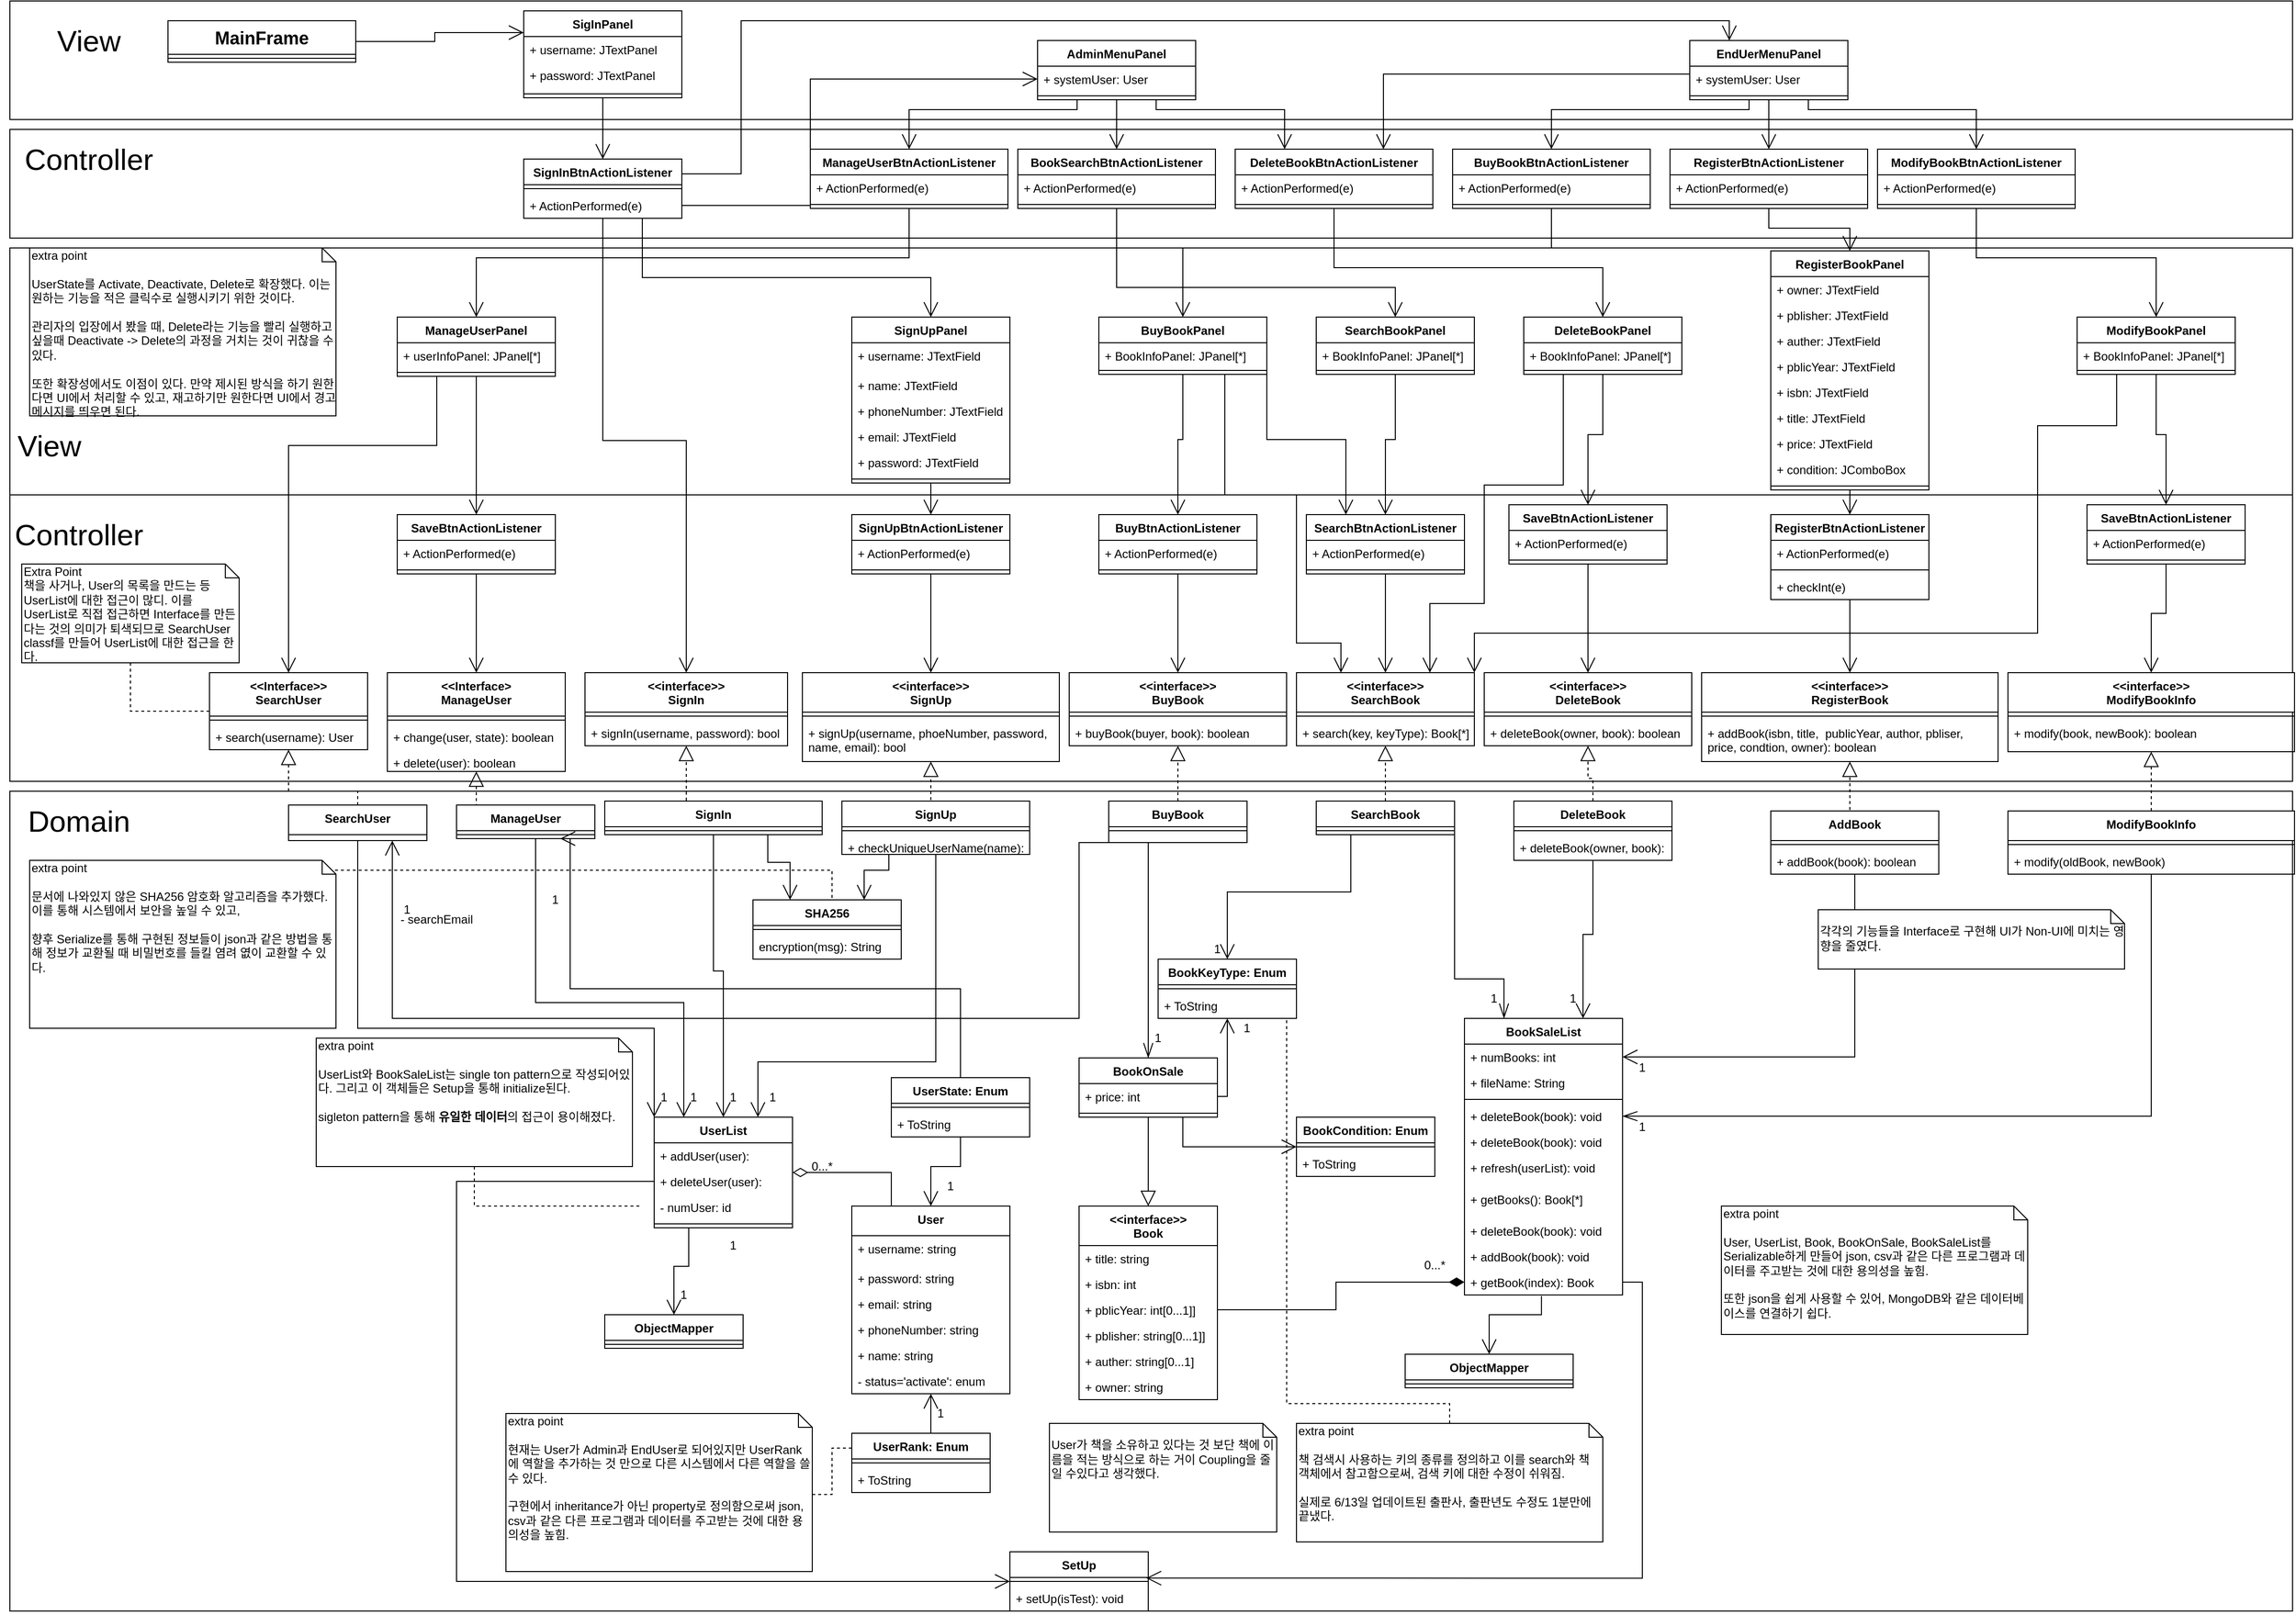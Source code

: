 <mxfile version="13.2.4" type="device"><diagram id="6hGFLwfOUW9BJ-s0fimq" name="ClassDiagram"><mxGraphModel dx="1113" dy="702" grid="1" gridSize="10" guides="0" tooltips="1" connect="1" arrows="1" fold="1" page="1" pageScale="1" pageWidth="2336" pageHeight="1654" math="0" shadow="0"><root><mxCell id="0"/><mxCell id="1" parent="0"/><mxCell id="N4cAwNRwRfKq6K966Kf1-608" value="" style="rounded=0;whiteSpace=wrap;html=1;fontSize=50;labelPosition=left;verticalLabelPosition=top;align=right;verticalAlign=bottom;" vertex="1" parent="1"><mxGeometry x="20" y="260" width="2310" height="250" as="geometry"/></mxCell><mxCell id="N4cAwNRwRfKq6K966Kf1-609" value="View" style="text;html=1;strokeColor=none;fillColor=none;align=center;verticalAlign=middle;whiteSpace=wrap;rounded=0;fontSize=30;" vertex="1" parent="1"><mxGeometry x="10" y="440" width="100" height="40" as="geometry"/></mxCell><mxCell id="N4cAwNRwRfKq6K966Kf1-603" value="" style="rounded=0;whiteSpace=wrap;html=1;fontSize=50;labelPosition=left;verticalLabelPosition=top;align=right;verticalAlign=bottom;" vertex="1" parent="1"><mxGeometry x="20" y="10" width="2310" height="120" as="geometry"/></mxCell><mxCell id="N4cAwNRwRfKq6K966Kf1-601" value="" style="rounded=0;whiteSpace=wrap;html=1;fontSize=50;labelPosition=left;verticalLabelPosition=top;align=right;verticalAlign=bottom;" vertex="1" parent="1"><mxGeometry x="20" y="140" width="2310" height="110" as="geometry"/></mxCell><mxCell id="N4cAwNRwRfKq6K966Kf1-599" value="" style="rounded=0;whiteSpace=wrap;html=1;fontSize=50;labelPosition=left;verticalLabelPosition=top;align=right;verticalAlign=bottom;" vertex="1" parent="1"><mxGeometry x="20" y="510" width="2310" height="290" as="geometry"/></mxCell><mxCell id="N4cAwNRwRfKq6K966Kf1-546" value="EndUerMenuPanel" style="swimlane;fontStyle=1;align=center;verticalAlign=top;childLayout=stackLayout;horizontal=1;startSize=26;horizontalStack=0;resizeParent=1;resizeParentMax=0;resizeLast=0;collapsible=1;marginBottom=0;" vertex="1" parent="1"><mxGeometry x="1720" y="50" width="160" height="60" as="geometry"/></mxCell><mxCell id="N4cAwNRwRfKq6K966Kf1-577" value="+ systemUser: User" style="text;strokeColor=none;fillColor=none;align=left;verticalAlign=top;spacingLeft=4;spacingRight=4;overflow=hidden;rotatable=0;points=[[0,0.5],[1,0.5]];portConstraint=eastwest;" vertex="1" parent="N4cAwNRwRfKq6K966Kf1-546"><mxGeometry y="26" width="160" height="26" as="geometry"/></mxCell><mxCell id="N4cAwNRwRfKq6K966Kf1-547" value="" style="line;strokeWidth=1;fillColor=none;align=left;verticalAlign=middle;spacingTop=-1;spacingLeft=3;spacingRight=3;rotatable=0;labelPosition=right;points=[];portConstraint=eastwest;" vertex="1" parent="N4cAwNRwRfKq6K966Kf1-546"><mxGeometry y="52" width="160" height="8" as="geometry"/></mxCell><mxCell id="N4cAwNRwRfKq6K966Kf1-434" value="SigInPanel" style="swimlane;fontStyle=1;align=center;verticalAlign=top;childLayout=stackLayout;horizontal=1;startSize=26;horizontalStack=0;resizeParent=1;resizeParentMax=0;resizeLast=0;collapsible=1;marginBottom=0;" vertex="1" parent="1"><mxGeometry x="540" y="20" width="160" height="88" as="geometry"/></mxCell><mxCell id="N4cAwNRwRfKq6K966Kf1-435" value="+ username: JTextPanel" style="text;strokeColor=none;fillColor=none;align=left;verticalAlign=top;spacingLeft=4;spacingRight=4;overflow=hidden;rotatable=0;points=[[0,0.5],[1,0.5]];portConstraint=eastwest;" vertex="1" parent="N4cAwNRwRfKq6K966Kf1-434"><mxGeometry y="26" width="160" height="26" as="geometry"/></mxCell><mxCell id="N4cAwNRwRfKq6K966Kf1-437" value="+ password: JTextPanel" style="text;strokeColor=none;fillColor=none;align=left;verticalAlign=top;spacingLeft=4;spacingRight=4;overflow=hidden;rotatable=0;points=[[0,0.5],[1,0.5]];portConstraint=eastwest;" vertex="1" parent="N4cAwNRwRfKq6K966Kf1-434"><mxGeometry y="52" width="160" height="28" as="geometry"/></mxCell><mxCell id="N4cAwNRwRfKq6K966Kf1-436" value="" style="line;strokeWidth=1;fillColor=none;align=left;verticalAlign=middle;spacingTop=-1;spacingLeft=3;spacingRight=3;rotatable=0;labelPosition=right;points=[];portConstraint=eastwest;" vertex="1" parent="N4cAwNRwRfKq6K966Kf1-434"><mxGeometry y="80" width="160" height="8" as="geometry"/></mxCell><mxCell id="N4cAwNRwRfKq6K966Kf1-617" style="edgeStyle=orthogonalEdgeStyle;rounded=0;orthogonalLoop=1;jettySize=auto;html=1;exitX=0.75;exitY=1;exitDx=0;exitDy=0;entryX=0.5;entryY=0;entryDx=0;entryDy=0;startSize=13;endArrow=open;endFill=0;endSize=13;fontSize=18;" edge="1" parent="1" source="N4cAwNRwRfKq6K966Kf1-485" target="N4cAwNRwRfKq6K966Kf1-438"><mxGeometry relative="1" as="geometry"><Array as="points"><mxPoint x="660" y="290"/><mxPoint x="952" y="290"/></Array></mxGeometry></mxCell><mxCell id="N4cAwNRwRfKq6K966Kf1-620" style="edgeStyle=orthogonalEdgeStyle;rounded=0;orthogonalLoop=1;jettySize=auto;html=1;exitX=1;exitY=0.25;exitDx=0;exitDy=0;entryX=0.25;entryY=0;entryDx=0;entryDy=0;startSize=13;endArrow=open;endFill=0;endSize=13;fontSize=18;" edge="1" parent="1" source="N4cAwNRwRfKq6K966Kf1-485" target="N4cAwNRwRfKq6K966Kf1-546"><mxGeometry relative="1" as="geometry"><Array as="points"><mxPoint x="760" y="185"/><mxPoint x="760" y="30"/><mxPoint x="1760" y="30"/></Array></mxGeometry></mxCell><mxCell id="N4cAwNRwRfKq6K966Kf1-485" value="SignInBtnActionListener" style="swimlane;fontStyle=1;align=center;verticalAlign=top;childLayout=stackLayout;horizontal=1;startSize=26;horizontalStack=0;resizeParent=1;resizeParentMax=0;resizeLast=0;collapsible=1;marginBottom=0;" vertex="1" parent="1"><mxGeometry x="540" y="170" width="160" height="60" as="geometry"/></mxCell><mxCell id="N4cAwNRwRfKq6K966Kf1-487" value="" style="line;strokeWidth=1;fillColor=none;align=left;verticalAlign=middle;spacingTop=-1;spacingLeft=3;spacingRight=3;rotatable=0;labelPosition=right;points=[];portConstraint=eastwest;" vertex="1" parent="N4cAwNRwRfKq6K966Kf1-485"><mxGeometry y="26" width="160" height="8" as="geometry"/></mxCell><mxCell id="N4cAwNRwRfKq6K966Kf1-486" value="+ ActionPerformed(e)" style="text;strokeColor=none;fillColor=none;align=left;verticalAlign=top;spacingLeft=4;spacingRight=4;overflow=hidden;rotatable=0;points=[[0,0.5],[1,0.5]];portConstraint=eastwest;" vertex="1" parent="N4cAwNRwRfKq6K966Kf1-485"><mxGeometry y="34" width="160" height="26" as="geometry"/></mxCell><mxCell id="N4cAwNRwRfKq6K966Kf1-618" style="edgeStyle=orthogonalEdgeStyle;rounded=0;orthogonalLoop=1;jettySize=auto;html=1;exitX=1;exitY=0.5;exitDx=0;exitDy=0;entryX=0;entryY=0.25;entryDx=0;entryDy=0;startSize=13;endArrow=open;endFill=0;endSize=13;fontSize=18;" edge="1" parent="1" source="N4cAwNRwRfKq6K966Kf1-584" target="N4cAwNRwRfKq6K966Kf1-434"><mxGeometry relative="1" as="geometry"/></mxCell><mxCell id="N4cAwNRwRfKq6K966Kf1-584" value="MainFrame" style="swimlane;fontStyle=1;align=center;verticalAlign=top;childLayout=stackLayout;horizontal=1;startSize=34;horizontalStack=0;resizeParent=1;resizeParentMax=0;resizeLast=0;collapsible=1;marginBottom=0;fontSize=18;" vertex="1" parent="1"><mxGeometry x="180" y="30" width="190" height="42" as="geometry"/></mxCell><mxCell id="N4cAwNRwRfKq6K966Kf1-587" value="" style="line;strokeWidth=1;fillColor=none;align=left;verticalAlign=middle;spacingTop=-1;spacingLeft=3;spacingRight=3;rotatable=0;labelPosition=right;points=[];portConstraint=eastwest;" vertex="1" parent="N4cAwNRwRfKq6K966Kf1-584"><mxGeometry y="34" width="190" height="8" as="geometry"/></mxCell><mxCell id="N4cAwNRwRfKq6K966Kf1-595" value="" style="rounded=0;whiteSpace=wrap;html=1;fontSize=50;labelPosition=left;verticalLabelPosition=top;align=right;verticalAlign=bottom;" vertex="1" parent="1"><mxGeometry x="20" y="810" width="2310" height="830" as="geometry"/></mxCell><mxCell id="N4cAwNRwRfKq6K966Kf1-493" style="edgeStyle=orthogonalEdgeStyle;rounded=0;orthogonalLoop=1;jettySize=auto;html=1;exitX=0.5;exitY=1;exitDx=0;exitDy=0;entryX=0.5;entryY=0;entryDx=0;entryDy=0;startSize=13;endArrow=open;endFill=0;endSize=13;" edge="1" parent="1" source="N4cAwNRwRfKq6K966Kf1-438" target="N4cAwNRwRfKq6K966Kf1-490"><mxGeometry relative="1" as="geometry"/></mxCell><mxCell id="N4cAwNRwRfKq6K966Kf1-488" style="edgeStyle=orthogonalEdgeStyle;rounded=0;orthogonalLoop=1;jettySize=auto;html=1;exitX=0.5;exitY=1;exitDx=0;exitDy=0;entryX=0.5;entryY=0;entryDx=0;entryDy=0;startSize=13;endArrow=open;endFill=0;endSize=13;" edge="1" parent="1" source="N4cAwNRwRfKq6K966Kf1-434" target="N4cAwNRwRfKq6K966Kf1-485"><mxGeometry relative="1" as="geometry"/></mxCell><mxCell id="N4cAwNRwRfKq6K966Kf1-480" style="edgeStyle=orthogonalEdgeStyle;rounded=0;orthogonalLoop=1;jettySize=auto;html=1;exitX=0.5;exitY=1;exitDx=0;exitDy=0;entryX=0.5;entryY=0;entryDx=0;entryDy=0;startSize=13;endArrow=open;endFill=0;endSize=13;" edge="1" parent="1" source="N4cAwNRwRfKq6K966Kf1-428" target="N4cAwNRwRfKq6K966Kf1-477"><mxGeometry relative="1" as="geometry"/></mxCell><mxCell id="N4cAwNRwRfKq6K966Kf1-483" style="edgeStyle=orthogonalEdgeStyle;rounded=0;orthogonalLoop=1;jettySize=auto;html=1;exitX=0.25;exitY=1;exitDx=0;exitDy=0;startSize=13;endArrow=open;endFill=0;endSize=13;" edge="1" parent="1" source="N4cAwNRwRfKq6K966Kf1-428" target="299"><mxGeometry relative="1" as="geometry"><Array as="points"><mxPoint x="452" y="460"/><mxPoint x="302" y="460"/></Array></mxGeometry></mxCell><mxCell id="N4cAwNRwRfKq6K966Kf1-499" style="edgeStyle=orthogonalEdgeStyle;rounded=0;orthogonalLoop=1;jettySize=auto;html=1;exitX=0.5;exitY=1;exitDx=0;exitDy=0;startSize=13;endArrow=open;endFill=0;endSize=13;" edge="1" parent="1" source="N4cAwNRwRfKq6K966Kf1-448" target="N4cAwNRwRfKq6K966Kf1-496"><mxGeometry relative="1" as="geometry"/></mxCell><mxCell id="N4cAwNRwRfKq6K966Kf1-524" style="edgeStyle=orthogonalEdgeStyle;rounded=0;orthogonalLoop=1;jettySize=auto;html=1;exitX=1;exitY=1;exitDx=0;exitDy=0;entryX=0.25;entryY=0;entryDx=0;entryDy=0;startSize=13;endArrow=open;endFill=0;endSize=13;" edge="1" parent="1" source="N4cAwNRwRfKq6K966Kf1-448" target="N4cAwNRwRfKq6K966Kf1-501"><mxGeometry relative="1" as="geometry"/></mxCell><mxCell id="N4cAwNRwRfKq6K966Kf1-525" style="edgeStyle=orthogonalEdgeStyle;rounded=0;orthogonalLoop=1;jettySize=auto;html=1;exitX=0.75;exitY=1;exitDx=0;exitDy=0;entryX=0.25;entryY=0;entryDx=0;entryDy=0;startSize=13;endArrow=open;endFill=0;endSize=13;" edge="1" parent="1" source="N4cAwNRwRfKq6K966Kf1-448" target="100"><mxGeometry relative="1" as="geometry"><Array as="points"><mxPoint x="1250" y="510"/><mxPoint x="1322" y="510"/><mxPoint x="1322" y="660"/><mxPoint x="1367" y="660"/></Array></mxGeometry></mxCell><mxCell id="N4cAwNRwRfKq6K966Kf1-521" style="edgeStyle=orthogonalEdgeStyle;rounded=0;orthogonalLoop=1;jettySize=auto;html=1;exitX=0.5;exitY=1;exitDx=0;exitDy=0;startSize=13;endArrow=open;endFill=0;endSize=13;" edge="1" parent="1" source="N4cAwNRwRfKq6K966Kf1-458" target="N4cAwNRwRfKq6K966Kf1-504"><mxGeometry relative="1" as="geometry"/></mxCell><mxCell id="N4cAwNRwRfKq6K966Kf1-529" style="edgeStyle=orthogonalEdgeStyle;rounded=0;orthogonalLoop=1;jettySize=auto;html=1;exitX=0.25;exitY=1;exitDx=0;exitDy=0;entryX=0.75;entryY=0;entryDx=0;entryDy=0;startSize=13;endArrow=open;endFill=0;endSize=13;" edge="1" parent="1" source="N4cAwNRwRfKq6K966Kf1-458" target="100"><mxGeometry relative="1" as="geometry"><Array as="points"><mxPoint x="1592" y="500"/><mxPoint x="1512" y="500"/><mxPoint x="1512" y="620"/><mxPoint x="1457" y="620"/></Array></mxGeometry></mxCell><mxCell id="N4cAwNRwRfKq6K966Kf1-515" style="edgeStyle=orthogonalEdgeStyle;rounded=0;orthogonalLoop=1;jettySize=auto;html=1;exitX=0.5;exitY=1;exitDx=0;exitDy=0;startSize=13;endArrow=open;endFill=0;endSize=13;" edge="1" parent="1" source="N4cAwNRwRfKq6K966Kf1-464" target="N4cAwNRwRfKq6K966Kf1-511"><mxGeometry relative="1" as="geometry"/></mxCell><mxCell id="N4cAwNRwRfKq6K966Kf1-530" style="edgeStyle=orthogonalEdgeStyle;rounded=0;orthogonalLoop=1;jettySize=auto;html=1;exitX=0.25;exitY=1;exitDx=0;exitDy=0;entryX=1;entryY=0;entryDx=0;entryDy=0;startSize=13;endArrow=open;endFill=0;endSize=13;" edge="1" parent="1" source="N4cAwNRwRfKq6K966Kf1-464" target="100"><mxGeometry relative="1" as="geometry"><Array as="points"><mxPoint x="2152" y="440"/><mxPoint x="2072" y="440"/><mxPoint x="2072" y="650"/><mxPoint x="1502" y="650"/></Array></mxGeometry></mxCell><mxCell id="N4cAwNRwRfKq6K966Kf1-519" style="edgeStyle=orthogonalEdgeStyle;rounded=0;orthogonalLoop=1;jettySize=auto;html=1;exitX=0.5;exitY=1;exitDx=0;exitDy=0;startSize=13;endArrow=open;endFill=0;endSize=13;" edge="1" parent="1" source="N4cAwNRwRfKq6K966Kf1-455" target="N4cAwNRwRfKq6K966Kf1-501"><mxGeometry relative="1" as="geometry"/></mxCell><mxCell id="N4cAwNRwRfKq6K966Kf1-481" style="edgeStyle=orthogonalEdgeStyle;rounded=0;orthogonalLoop=1;jettySize=auto;html=1;exitX=0.5;exitY=1;exitDx=0;exitDy=0;entryX=0.5;entryY=0;entryDx=0;entryDy=0;startSize=13;endArrow=open;endFill=0;endSize=13;" edge="1" parent="1" source="N4cAwNRwRfKq6K966Kf1-477" target="133"><mxGeometry relative="1" as="geometry"/></mxCell><mxCell id="N4cAwNRwRfKq6K966Kf1-494" style="edgeStyle=orthogonalEdgeStyle;rounded=0;orthogonalLoop=1;jettySize=auto;html=1;exitX=0.5;exitY=1;exitDx=0;exitDy=0;entryX=0.5;entryY=0;entryDx=0;entryDy=0;startSize=13;endArrow=open;endFill=0;endSize=13;" edge="1" parent="1" source="N4cAwNRwRfKq6K966Kf1-490" target="112"><mxGeometry relative="1" as="geometry"/></mxCell><mxCell id="N4cAwNRwRfKq6K966Kf1-500" style="edgeStyle=orthogonalEdgeStyle;rounded=0;orthogonalLoop=1;jettySize=auto;html=1;exitX=0.5;exitY=1;exitDx=0;exitDy=0;entryX=0.5;entryY=0;entryDx=0;entryDy=0;startSize=13;endArrow=open;endFill=0;endSize=13;" edge="1" parent="1" source="N4cAwNRwRfKq6K966Kf1-496" target="121"><mxGeometry relative="1" as="geometry"/></mxCell><mxCell id="N4cAwNRwRfKq6K966Kf1-520" style="edgeStyle=orthogonalEdgeStyle;rounded=0;orthogonalLoop=1;jettySize=auto;html=1;exitX=0.5;exitY=1;exitDx=0;exitDy=0;entryX=0.5;entryY=0;entryDx=0;entryDy=0;startSize=13;endArrow=open;endFill=0;endSize=13;" edge="1" parent="1" source="N4cAwNRwRfKq6K966Kf1-501" target="100"><mxGeometry relative="1" as="geometry"/></mxCell><mxCell id="N4cAwNRwRfKq6K966Kf1-522" style="edgeStyle=orthogonalEdgeStyle;rounded=0;orthogonalLoop=1;jettySize=auto;html=1;exitX=0.5;exitY=1;exitDx=0;exitDy=0;entryX=0.5;entryY=0;entryDx=0;entryDy=0;startSize=13;endArrow=open;endFill=0;endSize=13;" edge="1" parent="1" source="N4cAwNRwRfKq6K966Kf1-504" target="119"><mxGeometry relative="1" as="geometry"/></mxCell><mxCell id="N4cAwNRwRfKq6K966Kf1-517" style="edgeStyle=orthogonalEdgeStyle;rounded=0;orthogonalLoop=1;jettySize=auto;html=1;exitX=0.5;exitY=1;exitDx=0;exitDy=0;entryX=0.5;entryY=0;entryDx=0;entryDy=0;startSize=13;endArrow=open;endFill=0;endSize=13;" edge="1" parent="1" source="N4cAwNRwRfKq6K966Kf1-507" target="w46yr43OGa3vmXD3kCJ4-429"><mxGeometry relative="1" as="geometry"/></mxCell><mxCell id="N4cAwNRwRfKq6K966Kf1-518" style="edgeStyle=orthogonalEdgeStyle;rounded=0;orthogonalLoop=1;jettySize=auto;html=1;exitX=0.5;exitY=1;exitDx=0;exitDy=0;entryX=0.5;entryY=0;entryDx=0;entryDy=0;startSize=13;endArrow=open;endFill=0;endSize=13;" edge="1" parent="1" source="N4cAwNRwRfKq6K966Kf1-461" target="N4cAwNRwRfKq6K966Kf1-507"><mxGeometry relative="1" as="geometry"/></mxCell><mxCell id="N4cAwNRwRfKq6K966Kf1-516" style="edgeStyle=orthogonalEdgeStyle;rounded=0;orthogonalLoop=1;jettySize=auto;html=1;exitX=0.5;exitY=1;exitDx=0;exitDy=0;entryX=0.5;entryY=0;entryDx=0;entryDy=0;startSize=13;endArrow=open;endFill=0;endSize=13;" edge="1" parent="1" source="N4cAwNRwRfKq6K966Kf1-511" target="w46yr43OGa3vmXD3kCJ4-478"><mxGeometry relative="1" as="geometry"/></mxCell><mxCell id="67" style="edgeStyle=orthogonalEdgeStyle;rounded=0;orthogonalLoop=1;jettySize=auto;html=1;entryX=0.5;entryY=0;entryDx=0;entryDy=0;startSize=13;endArrow=block;endFill=0;endSize=13;strokeWidth=1;exitX=0.5;exitY=1;exitDx=0;exitDy=0;" parent="1" source="29" target="45" edge="1"><mxGeometry relative="1" as="geometry"><mxPoint x="1272" y="1243" as="sourcePoint"/></mxGeometry></mxCell><mxCell id="69" style="edgeStyle=orthogonalEdgeStyle;rounded=0;orthogonalLoop=1;jettySize=auto;html=1;exitX=0.75;exitY=1;exitDx=0;exitDy=0;startSize=13;endArrow=openThin;endFill=0;endSize=13;strokeWidth=1;entryX=0.5;entryY=0;entryDx=0;entryDy=0;" parent="1" source="56" target="29" edge="1"><mxGeometry relative="1" as="geometry"><mxPoint x="1157" y="1148" as="targetPoint"/><Array as="points"><mxPoint x="1172" y="862"/></Array></mxGeometry></mxCell><mxCell id="99" style="edgeStyle=orthogonalEdgeStyle;rounded=0;orthogonalLoop=1;jettySize=auto;html=1;exitX=1;exitY=1;exitDx=0;exitDy=0;startSize=13;endArrow=openThin;endFill=0;endSize=13;entryX=0.25;entryY=0;entryDx=0;entryDy=0;" parent="1" source="95" target="9dmcZ9-VyHz2AIljz9L5-451" edge="1"><mxGeometry relative="1" as="geometry"><mxPoint x="1404.5" y="1114" as="targetPoint"/><Array as="points"><mxPoint x="1482" y="1000"/><mxPoint x="1532" y="1000"/></Array></mxGeometry></mxCell><mxCell id="101" style="edgeStyle=orthogonalEdgeStyle;rounded=0;orthogonalLoop=1;jettySize=auto;html=1;exitX=0.5;exitY=0;exitDx=0;exitDy=0;entryX=0.5;entryY=1;entryDx=0;entryDy=0;startSize=13;endArrow=block;endFill=0;endSize=13;dashed=1;" parent="1" source="95" target="100" edge="1"><mxGeometry relative="1" as="geometry"/></mxCell><mxCell id="105" style="edgeStyle=orthogonalEdgeStyle;rounded=0;orthogonalLoop=1;jettySize=auto;html=1;exitX=0.5;exitY=1;exitDx=0;exitDy=0;startSize=13;endArrow=open;endFill=0;endSize=13;entryX=0.5;entryY=0;entryDx=0;entryDy=0;" parent="1" source="102" target="422" edge="1"><mxGeometry relative="1" as="geometry"><mxPoint x="747" y="1134" as="targetPoint"/></mxGeometry></mxCell><mxCell id="113" style="edgeStyle=orthogonalEdgeStyle;rounded=0;orthogonalLoop=1;jettySize=auto;html=1;exitX=0.5;exitY=0;exitDx=0;exitDy=0;entryX=0.5;entryY=1;entryDx=0;entryDy=0;startSize=13;endArrow=block;endFill=0;endSize=13;dashed=1;" parent="1" source="102" target="111" edge="1"><mxGeometry relative="1" as="geometry"><Array as="points"><mxPoint x="742" y="820"/><mxPoint x="705" y="820"/></Array></mxGeometry></mxCell><mxCell id="106" style="edgeStyle=orthogonalEdgeStyle;rounded=0;orthogonalLoop=1;jettySize=auto;html=1;exitX=0.5;exitY=1;exitDx=0;exitDy=0;entryX=0.75;entryY=0;entryDx=0;entryDy=0;startSize=13;endArrow=open;endFill=0;endSize=13;" parent="1" source="103" target="422" edge="1"><mxGeometry relative="1" as="geometry"><Array as="points"><mxPoint x="957" y="1084"/><mxPoint x="777" y="1084"/></Array><mxPoint x="782" y="1134" as="targetPoint"/></mxGeometry></mxCell><mxCell id="115" style="edgeStyle=orthogonalEdgeStyle;rounded=0;orthogonalLoop=1;jettySize=auto;html=1;exitX=0.5;exitY=0;exitDx=0;exitDy=0;entryX=0.5;entryY=1;entryDx=0;entryDy=0;startSize=13;endArrow=block;endFill=0;endSize=13;dashed=1;" parent="1" source="103" target="112" edge="1"><mxGeometry relative="1" as="geometry"/></mxCell><mxCell id="120" style="edgeStyle=orthogonalEdgeStyle;rounded=0;orthogonalLoop=1;jettySize=auto;html=1;exitX=0.5;exitY=0;exitDx=0;exitDy=0;entryX=0.5;entryY=1;entryDx=0;entryDy=0;startSize=13;endArrow=block;endFill=0;endSize=13;dashed=1;" parent="1" source="116" target="119" edge="1"><mxGeometry relative="1" as="geometry"/></mxCell><mxCell id="134" style="edgeStyle=orthogonalEdgeStyle;rounded=0;orthogonalLoop=1;jettySize=auto;html=1;exitX=1;exitY=0.5;exitDx=0;exitDy=0;startSize=13;endArrow=none;endFill=0;endSize=13;entryX=0.25;entryY=0;entryDx=0;entryDy=0;startArrow=diamondThin;startFill=0;" parent="1" source="422" target="9dmcZ9-VyHz2AIljz9L5-430" edge="1"><mxGeometry relative="1" as="geometry"><Array as="points"><mxPoint x="912" y="1196"/></Array><mxPoint x="817" y="1160" as="sourcePoint"/><mxPoint x="922" y="1228" as="targetPoint"/></mxGeometry></mxCell><mxCell id="125" style="edgeStyle=orthogonalEdgeStyle;rounded=0;orthogonalLoop=1;jettySize=auto;html=1;startSize=13;endArrow=open;endFill=0;endSize=13;exitX=0.25;exitY=1;exitDx=0;exitDy=0;entryX=0.75;entryY=1;entryDx=0;entryDy=0;" parent="1" source="56" target="303" edge="1"><mxGeometry relative="1" as="geometry"><Array as="points"><mxPoint x="1102" y="1040"/><mxPoint x="407" y="1040"/></Array><mxPoint x="412" y="950" as="targetPoint"/><mxPoint x="1112" y="930" as="sourcePoint"/></mxGeometry></mxCell><mxCell id="131" style="edgeStyle=orthogonalEdgeStyle;rounded=0;orthogonalLoop=1;jettySize=auto;html=1;exitX=0.5;exitY=0;exitDx=0;exitDy=0;entryX=0.5;entryY=1;entryDx=0;entryDy=0;startSize=13;endArrow=block;endFill=0;endSize=13;dashed=1;" parent="1" source="56" target="121" edge="1"><mxGeometry relative="1" as="geometry"/></mxCell><mxCell id="138" style="edgeStyle=orthogonalEdgeStyle;rounded=0;orthogonalLoop=1;jettySize=auto;html=1;entryX=0.5;entryY=1;entryDx=0;entryDy=0;startSize=13;endArrow=block;endFill=0;endSize=13;dashed=1;exitX=0.5;exitY=0;exitDx=0;exitDy=0;" parent="1" source="107" target="133" edge="1"><mxGeometry relative="1" as="geometry"><mxPoint x="512" y="944" as="sourcePoint"/><Array as="points"><mxPoint x="552" y="850"/><mxPoint x="492" y="850"/></Array></mxGeometry></mxCell><mxCell id="152" style="edgeStyle=orthogonalEdgeStyle;rounded=0;orthogonalLoop=1;jettySize=auto;html=1;exitX=0.5;exitY=0;exitDx=0;exitDy=0;entryX=0.5;entryY=1;entryDx=0;entryDy=0;startSize=13;endArrow=block;endFill=0;endSize=13;dashed=1;" parent="1" source="w46yr43OGa3vmXD3kCJ4-432" target="w46yr43OGa3vmXD3kCJ4-429" edge="1"><mxGeometry relative="1" as="geometry"><mxPoint x="1632" y="856" as="sourcePoint"/><mxPoint x="1632" y="780" as="targetPoint"/><Array as="points"><mxPoint x="1882" y="830"/></Array></mxGeometry></mxCell><mxCell id="153" style="edgeStyle=orthogonalEdgeStyle;rounded=0;orthogonalLoop=1;jettySize=auto;html=1;startSize=13;endArrow=open;endFill=0;endSize=13;entryX=1;entryY=0.5;entryDx=0;entryDy=0;exitX=0.5;exitY=1;exitDx=0;exitDy=0;" parent="1" source="w46yr43OGa3vmXD3kCJ4-432" target="9dmcZ9-VyHz2AIljz9L5-446" edge="1"><mxGeometry relative="1" as="geometry"><mxPoint x="1509.5" y="1127.0" as="targetPoint"/><Array as="points"><mxPoint x="1887" y="1079"/></Array><mxPoint x="1652" y="1110" as="sourcePoint"/></mxGeometry></mxCell><mxCell id="154" style="edgeStyle=orthogonalEdgeStyle;rounded=0;orthogonalLoop=1;jettySize=auto;html=1;exitX=0.5;exitY=1;exitDx=0;exitDy=0;entryX=0.214;entryY=0;entryDx=0;entryDy=0;startSize=13;endArrow=open;endFill=0;endSize=13;entryPerimeter=0;" parent="1" source="107" target="422" edge="1"><mxGeometry relative="1" as="geometry"><Array as="points"><mxPoint x="552" y="1024"/><mxPoint x="702" y="1024"/></Array><mxPoint x="712" y="1134" as="targetPoint"/></mxGeometry></mxCell><mxCell id="308" style="edgeStyle=orthogonalEdgeStyle;rounded=0;orthogonalLoop=1;jettySize=auto;html=1;exitX=0.5;exitY=0;exitDx=0;exitDy=0;endArrow=block;endFill=0;endSize=13;startSize=13;dashed=1;entryX=0.5;entryY=1;entryDx=0;entryDy=0;" parent="1" source="303" target="299" edge="1"><mxGeometry relative="1" as="geometry"><mxPoint x="288" y="810" as="targetPoint"/><Array as="points"><mxPoint x="372" y="810"/><mxPoint x="302" y="810"/></Array></mxGeometry></mxCell><mxCell id="349" style="edgeStyle=orthogonalEdgeStyle;rounded=0;orthogonalLoop=1;jettySize=auto;html=1;exitX=0.5;exitY=1;exitDx=0;exitDy=0;entryX=0.75;entryY=0;entryDx=0;entryDy=0;startSize=13;endArrow=open;endFill=0;endSize=13;" parent="1" source="116" target="9dmcZ9-VyHz2AIljz9L5-451" edge="1"><mxGeometry relative="1" as="geometry"><mxPoint x="1474.5" y="1114" as="targetPoint"/></mxGeometry></mxCell><mxCell id="346" style="edgeStyle=orthogonalEdgeStyle;rounded=0;orthogonalLoop=1;jettySize=auto;html=1;exitX=0.5;exitY=1;exitDx=0;exitDy=0;entryX=0;entryY=0;entryDx=0;entryDy=0;startSize=13;endArrow=open;endFill=0;endSize=13;" parent="1" source="303" target="422" edge="1"><mxGeometry relative="1" as="geometry"><mxPoint x="677" y="1147" as="targetPoint"/><Array as="points"><mxPoint x="372" y="1050"/><mxPoint x="672" y="1050"/></Array></mxGeometry></mxCell><mxCell id="ZtxwbQV4Aq-kU-eK6m8o-434" style="edgeStyle=orthogonalEdgeStyle;rounded=0;orthogonalLoop=1;jettySize=auto;html=1;entryX=0.5;entryY=0;entryDx=0;entryDy=0;exitX=0.25;exitY=1;exitDx=0;exitDy=0;endArrow=open;endFill=0;endSize=13;startSize=13;" parent="1" source="422" target="ZtxwbQV4Aq-kU-eK6m8o-429" edge="1"><mxGeometry relative="1" as="geometry"><mxPoint x="707" y="1270" as="sourcePoint"/><Array as="points"/></mxGeometry></mxCell><mxCell id="w46yr43OGa3vmXD3kCJ4-490" style="edgeStyle=orthogonalEdgeStyle;rounded=0;orthogonalLoop=1;jettySize=auto;html=1;exitX=0.5;exitY=0;exitDx=0;exitDy=0;entryX=0.5;entryY=1;entryDx=0;entryDy=0;dashed=1;startSize=13;endArrow=block;endFill=0;endSize=13;" parent="1" source="w46yr43OGa3vmXD3kCJ4-481" target="w46yr43OGa3vmXD3kCJ4-478" edge="1"><mxGeometry relative="1" as="geometry"/></mxCell><mxCell id="G-h9w-LM7Dgj3jNTepIl-431" style="edgeStyle=orthogonalEdgeStyle;rounded=0;orthogonalLoop=1;jettySize=auto;html=1;entryX=0;entryY=0.5;entryDx=0;entryDy=0;endSize=13;startSize=13;endArrow=diamondThin;endFill=1;exitX=1;exitY=0.5;exitDx=0;exitDy=0;" parent="1" source="222" target="G5z7MGZLPGM8D1L83eQJ-428" edge="1"><mxGeometry relative="1" as="geometry"><mxPoint x="1272" y="1200" as="sourcePoint"/></mxGeometry></mxCell><mxCell id="G-h9w-LM7Dgj3jNTepIl-461" style="edgeStyle=orthogonalEdgeStyle;rounded=0;orthogonalLoop=1;jettySize=auto;html=1;exitX=0.5;exitY=1;exitDx=0;exitDy=0;startSize=13;endArrow=openThin;endFill=0;endSize=13;strokeColor=#000000;entryX=1;entryY=0.5;entryDx=0;entryDy=0;" parent="1" source="w46yr43OGa3vmXD3kCJ4-481" target="G-h9w-LM7Dgj3jNTepIl-429" edge="1"><mxGeometry relative="1" as="geometry"><mxPoint x="1515" y="1118" as="targetPoint"/><Array as="points"><mxPoint x="2187" y="1139"/></Array></mxGeometry></mxCell><mxCell id="pby79acKoCtVCi6Czt0R-432" style="edgeStyle=orthogonalEdgeStyle;rounded=0;orthogonalLoop=1;jettySize=auto;html=1;exitX=0.25;exitY=1;exitDx=0;exitDy=0;entryX=0.5;entryY=0;entryDx=0;entryDy=0;endSize=13;startSize=13;endArrow=open;endFill=0;" parent="1" source="95" target="pby79acKoCtVCi6Czt0R-428" edge="1"><mxGeometry relative="1" as="geometry"/></mxCell><mxCell id="pby79acKoCtVCi6Czt0R-442" style="edgeStyle=orthogonalEdgeStyle;rounded=0;orthogonalLoop=1;jettySize=auto;html=1;exitX=0.5;exitY=0;exitDx=0;exitDy=0;startSize=13;endArrow=open;endFill=0;endSize=13;entryX=0.75;entryY=1;entryDx=0;entryDy=0;" parent="1" source="pby79acKoCtVCi6Czt0R-435" target="107" edge="1"><mxGeometry relative="1" as="geometry"><mxPoint x="582" y="910" as="targetPoint"/><Array as="points"><mxPoint x="982" y="1010"/><mxPoint x="587" y="1010"/></Array></mxGeometry></mxCell><mxCell id="pby79acKoCtVCi6Czt0R-455" style="edgeStyle=orthogonalEdgeStyle;rounded=0;orthogonalLoop=1;jettySize=auto;html=1;exitX=0.75;exitY=1;exitDx=0;exitDy=0;entryX=0;entryY=0.5;entryDx=0;entryDy=0;startSize=13;endArrow=open;endFill=0;endSize=13;" parent="1" source="29" target="pby79acKoCtVCi6Czt0R-450" edge="1"><mxGeometry relative="1" as="geometry"/></mxCell><mxCell id="N4cAwNRwRfKq6K966Kf1-568" style="edgeStyle=orthogonalEdgeStyle;rounded=0;orthogonalLoop=1;jettySize=auto;html=1;exitX=0.25;exitY=1;exitDx=0;exitDy=0;startSize=13;endArrow=open;endFill=0;endSize=13;" edge="1" parent="1" source="N4cAwNRwRfKq6K966Kf1-539" target="N4cAwNRwRfKq6K966Kf1-556"><mxGeometry relative="1" as="geometry"><Array as="points"><mxPoint x="1100" y="120"/><mxPoint x="930" y="120"/></Array></mxGeometry></mxCell><mxCell id="N4cAwNRwRfKq6K966Kf1-571" style="edgeStyle=orthogonalEdgeStyle;rounded=0;orthogonalLoop=1;jettySize=auto;html=1;exitX=0;exitY=1;exitDx=0;exitDy=0;entryX=0.75;entryY=0;entryDx=0;entryDy=0;startSize=13;endArrow=open;endFill=0;endSize=13;" edge="1" parent="1" source="N4cAwNRwRfKq6K966Kf1-546" target="N4cAwNRwRfKq6K966Kf1-553"><mxGeometry relative="1" as="geometry"><Array as="points"><mxPoint x="1410" y="84"/></Array></mxGeometry></mxCell><mxCell id="N4cAwNRwRfKq6K966Kf1-572" style="edgeStyle=orthogonalEdgeStyle;rounded=0;orthogonalLoop=1;jettySize=auto;html=1;exitX=0.25;exitY=1;exitDx=0;exitDy=0;entryX=0.5;entryY=0;entryDx=0;entryDy=0;startSize=13;endArrow=open;endFill=0;endSize=13;" edge="1" parent="1" source="N4cAwNRwRfKq6K966Kf1-546" target="N4cAwNRwRfKq6K966Kf1-559"><mxGeometry relative="1" as="geometry"><Array as="points"><mxPoint x="1780" y="120"/><mxPoint x="1580" y="120"/></Array></mxGeometry></mxCell><mxCell id="N4cAwNRwRfKq6K966Kf1-573" style="edgeStyle=orthogonalEdgeStyle;rounded=0;orthogonalLoop=1;jettySize=auto;html=1;exitX=0.5;exitY=1;exitDx=0;exitDy=0;entryX=0.5;entryY=0;entryDx=0;entryDy=0;startSize=13;endArrow=open;endFill=0;endSize=13;" edge="1" parent="1" source="N4cAwNRwRfKq6K966Kf1-546" target="N4cAwNRwRfKq6K966Kf1-565"><mxGeometry relative="1" as="geometry"><Array as="points"><mxPoint x="1800" y="110"/></Array></mxGeometry></mxCell><mxCell id="N4cAwNRwRfKq6K966Kf1-574" style="edgeStyle=orthogonalEdgeStyle;rounded=0;orthogonalLoop=1;jettySize=auto;html=1;exitX=0.75;exitY=1;exitDx=0;exitDy=0;entryX=0.5;entryY=0;entryDx=0;entryDy=0;startSize=13;endArrow=open;endFill=0;endSize=13;" edge="1" parent="1" source="N4cAwNRwRfKq6K966Kf1-546" target="N4cAwNRwRfKq6K966Kf1-562"><mxGeometry relative="1" as="geometry"><Array as="points"><mxPoint x="1840" y="120"/><mxPoint x="2010" y="120"/></Array></mxGeometry></mxCell><mxCell id="N4cAwNRwRfKq6K966Kf1-569" style="edgeStyle=orthogonalEdgeStyle;rounded=0;orthogonalLoop=1;jettySize=auto;html=1;exitX=0.5;exitY=1;exitDx=0;exitDy=0;entryX=0.5;entryY=0;entryDx=0;entryDy=0;startSize=13;endArrow=open;endFill=0;endSize=13;" edge="1" parent="1" source="N4cAwNRwRfKq6K966Kf1-539" target="N4cAwNRwRfKq6K966Kf1-550"><mxGeometry relative="1" as="geometry"/></mxCell><mxCell id="N4cAwNRwRfKq6K966Kf1-570" style="edgeStyle=orthogonalEdgeStyle;rounded=0;orthogonalLoop=1;jettySize=auto;html=1;exitX=0.75;exitY=1;exitDx=0;exitDy=0;entryX=0.25;entryY=0;entryDx=0;entryDy=0;startSize=13;endArrow=open;endFill=0;endSize=13;" edge="1" parent="1" source="N4cAwNRwRfKq6K966Kf1-539" target="N4cAwNRwRfKq6K966Kf1-553"><mxGeometry relative="1" as="geometry"><Array as="points"><mxPoint x="1180" y="120"/><mxPoint x="1310" y="120"/></Array></mxGeometry></mxCell><mxCell id="G-h9w-LM7Dgj3jNTepIl-471" value="0...*" style="text;html=1;strokeColor=none;fillColor=none;align=center;verticalAlign=middle;whiteSpace=wrap;rounded=0;" parent="1" vertex="1"><mxGeometry x="822" y="1180" width="40" height="20" as="geometry"/></mxCell><mxCell id="G-h9w-LM7Dgj3jNTepIl-472" value="0...*" style="text;html=1;strokeColor=none;fillColor=none;align=center;verticalAlign=middle;whiteSpace=wrap;rounded=0;" parent="1" vertex="1"><mxGeometry x="1442" y="1280" width="40" height="20" as="geometry"/></mxCell><mxCell id="G-h9w-LM7Dgj3jNTepIl-475" value="1" style="text;html=1;strokeColor=none;fillColor=none;align=center;verticalAlign=middle;whiteSpace=wrap;rounded=0;" parent="1" vertex="1"><mxGeometry x="772" y="1110" width="40" height="20" as="geometry"/></mxCell><mxCell id="G-h9w-LM7Dgj3jNTepIl-477" value="1" style="text;html=1;strokeColor=none;fillColor=none;align=center;verticalAlign=middle;whiteSpace=wrap;rounded=0;" parent="1" vertex="1"><mxGeometry x="732" y="1110" width="40" height="20" as="geometry"/></mxCell><mxCell id="G-h9w-LM7Dgj3jNTepIl-478" value="1" style="text;html=1;strokeColor=none;fillColor=none;align=center;verticalAlign=middle;whiteSpace=wrap;rounded=0;" parent="1" vertex="1"><mxGeometry x="692" y="1110" width="40" height="20" as="geometry"/></mxCell><mxCell id="G-h9w-LM7Dgj3jNTepIl-479" value="1" style="text;html=1;strokeColor=none;fillColor=none;align=center;verticalAlign=middle;whiteSpace=wrap;rounded=0;" parent="1" vertex="1"><mxGeometry x="662" y="1110" width="40" height="20" as="geometry"/></mxCell><mxCell id="G-h9w-LM7Dgj3jNTepIl-481" value="1" style="text;html=1;strokeColor=none;fillColor=none;align=center;verticalAlign=middle;whiteSpace=wrap;rounded=0;" parent="1" vertex="1"><mxGeometry x="682" y="1310" width="40" height="20" as="geometry"/></mxCell><mxCell id="G-h9w-LM7Dgj3jNTepIl-482" value="1" style="text;html=1;strokeColor=none;fillColor=none;align=center;verticalAlign=middle;whiteSpace=wrap;rounded=0;" parent="1" vertex="1"><mxGeometry x="732" y="1260" width="40" height="20" as="geometry"/></mxCell><mxCell id="G-h9w-LM7Dgj3jNTepIl-483" value="1" style="text;html=1;strokeColor=none;fillColor=none;align=center;verticalAlign=middle;whiteSpace=wrap;rounded=0;" parent="1" vertex="1"><mxGeometry x="1652" y="1080" width="40" height="20" as="geometry"/></mxCell><mxCell id="G-h9w-LM7Dgj3jNTepIl-485" value="1" style="text;html=1;strokeColor=none;fillColor=none;align=center;verticalAlign=middle;whiteSpace=wrap;rounded=0;" parent="1" vertex="1"><mxGeometry x="1502" y="1010" width="40" height="20" as="geometry"/></mxCell><mxCell id="G-h9w-LM7Dgj3jNTepIl-486" value="1" style="text;html=1;strokeColor=none;fillColor=none;align=center;verticalAlign=middle;whiteSpace=wrap;rounded=0;" parent="1" vertex="1"><mxGeometry x="1582" y="1010" width="40" height="20" as="geometry"/></mxCell><mxCell id="G-h9w-LM7Dgj3jNTepIl-488" value="1" style="text;html=1;strokeColor=none;fillColor=none;align=center;verticalAlign=middle;whiteSpace=wrap;rounded=0;" parent="1" vertex="1"><mxGeometry x="402" y="920" width="40" height="20" as="geometry"/></mxCell><mxCell id="G-h9w-LM7Dgj3jNTepIl-489" value="- searchEmail" style="text;html=1;strokeColor=none;fillColor=none;align=center;verticalAlign=middle;whiteSpace=wrap;rounded=0;" parent="1" vertex="1"><mxGeometry x="402" y="930" width="100" height="20" as="geometry"/></mxCell><mxCell id="G-h9w-LM7Dgj3jNTepIl-490" value="1" style="text;html=1;strokeColor=none;fillColor=none;align=center;verticalAlign=middle;whiteSpace=wrap;rounded=0;" parent="1" vertex="1"><mxGeometry x="1162" y="1050" width="40" height="20" as="geometry"/></mxCell><mxCell id="pby79acKoCtVCi6Czt0R-431" style="edgeStyle=orthogonalEdgeStyle;rounded=0;orthogonalLoop=1;jettySize=auto;html=1;exitX=1;exitY=0.5;exitDx=0;exitDy=0;entryX=0.5;entryY=1;entryDx=0;entryDy=0;endSize=13;startSize=13;endArrow=open;endFill=0;" parent="1" source="225" target="pby79acKoCtVCi6Czt0R-428" edge="1"><mxGeometry relative="1" as="geometry"><Array as="points"><mxPoint x="1252" y="1119"/></Array></mxGeometry></mxCell><mxCell id="pby79acKoCtVCi6Czt0R-439" value="1" style="text;html=1;strokeColor=none;fillColor=none;align=center;verticalAlign=middle;whiteSpace=wrap;rounded=0;" parent="1" vertex="1"><mxGeometry x="1252" y="1040" width="40" height="20" as="geometry"/></mxCell><mxCell id="pby79acKoCtVCi6Czt0R-440" value="1" style="text;html=1;strokeColor=none;fillColor=none;align=center;verticalAlign=middle;whiteSpace=wrap;rounded=0;" parent="1" vertex="1"><mxGeometry x="1222" y="960" width="40" height="20" as="geometry"/></mxCell><mxCell id="pby79acKoCtVCi6Czt0R-445" value="1" style="text;html=1;strokeColor=none;fillColor=none;align=center;verticalAlign=middle;whiteSpace=wrap;rounded=0;" parent="1" vertex="1"><mxGeometry x="552" y="910" width="40" height="20" as="geometry"/></mxCell><mxCell id="N4cAwNRwRfKq6K966Kf1-489" style="edgeStyle=orthogonalEdgeStyle;rounded=0;orthogonalLoop=1;jettySize=auto;html=1;exitX=0.5;exitY=1;exitDx=0;exitDy=0;entryX=0.5;entryY=0;entryDx=0;entryDy=0;startSize=13;endArrow=open;endFill=0;endSize=13;" edge="1" parent="1" source="N4cAwNRwRfKq6K966Kf1-485" target="111"><mxGeometry relative="1" as="geometry"/></mxCell><mxCell id="pby79acKoCtVCi6Czt0R-457" style="edgeStyle=orthogonalEdgeStyle;rounded=0;orthogonalLoop=1;jettySize=auto;html=1;entryX=0.5;entryY=0;entryDx=0;entryDy=0;exitX=0.487;exitY=1.045;exitDx=0;exitDy=0;endArrow=open;endFill=0;endSize=13;startSize=13;exitPerimeter=0;" parent="1" source="G5z7MGZLPGM8D1L83eQJ-428" target="G-h9w-LM7Dgj3jNTepIl-436" edge="1"><mxGeometry relative="1" as="geometry"><mxPoint x="1572" y="1330" as="sourcePoint"/><Array as="points"><mxPoint x="1570" y="1340"/><mxPoint x="1517" y="1340"/></Array><mxPoint x="1557" y="1418" as="targetPoint"/></mxGeometry></mxCell><mxCell id="pby79acKoCtVCi6Czt0R-466" value="" style="edgeStyle=orthogonalEdgeStyle;rounded=0;orthogonalLoop=1;jettySize=auto;html=1;startSize=13;endArrow=open;endFill=0;endSize=13;" parent="1" source="pby79acKoCtVCi6Czt0R-435" target="9dmcZ9-VyHz2AIljz9L5-430" edge="1"><mxGeometry relative="1" as="geometry"><mxPoint x="952" y="1426.0" as="targetPoint"/></mxGeometry></mxCell><mxCell id="pby79acKoCtVCi6Czt0R-470" style="edgeStyle=orthogonalEdgeStyle;rounded=0;orthogonalLoop=1;jettySize=auto;html=1;exitX=0.5;exitY=0;exitDx=0;exitDy=0;startSize=13;endArrow=open;endFill=0;endSize=13;entryX=0.5;entryY=1;entryDx=0;entryDy=0;" parent="1" source="pby79acKoCtVCi6Czt0R-467" target="9dmcZ9-VyHz2AIljz9L5-430" edge="1"><mxGeometry relative="1" as="geometry"><mxPoint x="942" y="1420" as="targetPoint"/></mxGeometry></mxCell><mxCell id="pby79acKoCtVCi6Czt0R-472" value="1" style="text;html=1;strokeColor=none;fillColor=none;align=center;verticalAlign=middle;whiteSpace=wrap;rounded=0;" parent="1" vertex="1"><mxGeometry x="1652" y="1140" width="40" height="20" as="geometry"/></mxCell><mxCell id="pby79acKoCtVCi6Czt0R-474" value="1" style="text;html=1;strokeColor=none;fillColor=none;align=center;verticalAlign=middle;whiteSpace=wrap;rounded=0;" parent="1" vertex="1"><mxGeometry x="952" y="1200" width="40" height="20" as="geometry"/></mxCell><mxCell id="N4cAwNRwRfKq6K966Kf1-579" style="edgeStyle=orthogonalEdgeStyle;rounded=0;orthogonalLoop=1;jettySize=auto;html=1;exitX=0.5;exitY=1;exitDx=0;exitDy=0;entryX=0.5;entryY=0;entryDx=0;entryDy=0;startSize=13;endArrow=open;endFill=0;endSize=13;" edge="1" parent="1" source="N4cAwNRwRfKq6K966Kf1-550" target="N4cAwNRwRfKq6K966Kf1-455"><mxGeometry relative="1" as="geometry"><Array as="points"><mxPoint x="1140" y="300"/><mxPoint x="1422" y="300"/></Array></mxGeometry></mxCell><mxCell id="N4cAwNRwRfKq6K966Kf1-580" style="edgeStyle=orthogonalEdgeStyle;rounded=0;orthogonalLoop=1;jettySize=auto;html=1;exitX=0.5;exitY=1;exitDx=0;exitDy=0;entryX=0.5;entryY=0;entryDx=0;entryDy=0;startSize=13;endArrow=open;endFill=0;endSize=13;" edge="1" parent="1" source="N4cAwNRwRfKq6K966Kf1-553" target="N4cAwNRwRfKq6K966Kf1-458"><mxGeometry relative="1" as="geometry"><Array as="points"><mxPoint x="1360" y="280"/><mxPoint x="1632" y="280"/></Array></mxGeometry></mxCell><mxCell id="N4cAwNRwRfKq6K966Kf1-578" style="edgeStyle=orthogonalEdgeStyle;rounded=0;orthogonalLoop=1;jettySize=auto;html=1;exitX=0.5;exitY=1;exitDx=0;exitDy=0;entryX=0.5;entryY=0;entryDx=0;entryDy=0;startSize=13;endArrow=open;endFill=0;endSize=13;" edge="1" parent="1" source="N4cAwNRwRfKq6K966Kf1-556" target="N4cAwNRwRfKq6K966Kf1-428"><mxGeometry relative="1" as="geometry"/></mxCell><mxCell id="N4cAwNRwRfKq6K966Kf1-581" style="edgeStyle=orthogonalEdgeStyle;rounded=0;orthogonalLoop=1;jettySize=auto;html=1;exitX=0.5;exitY=1;exitDx=0;exitDy=0;entryX=0.5;entryY=0;entryDx=0;entryDy=0;startSize=13;endArrow=open;endFill=0;endSize=13;" edge="1" parent="1" source="N4cAwNRwRfKq6K966Kf1-559" target="N4cAwNRwRfKq6K966Kf1-448"><mxGeometry relative="1" as="geometry"><Array as="points"><mxPoint x="1580" y="260"/><mxPoint x="1207" y="260"/></Array></mxGeometry></mxCell><mxCell id="N4cAwNRwRfKq6K966Kf1-583" style="edgeStyle=orthogonalEdgeStyle;rounded=0;orthogonalLoop=1;jettySize=auto;html=1;exitX=0.5;exitY=1;exitDx=0;exitDy=0;entryX=0.5;entryY=0;entryDx=0;entryDy=0;startSize=13;endArrow=open;endFill=0;endSize=13;" edge="1" parent="1" source="N4cAwNRwRfKq6K966Kf1-565" target="N4cAwNRwRfKq6K966Kf1-461"><mxGeometry relative="1" as="geometry"/></mxCell><mxCell id="N4cAwNRwRfKq6K966Kf1-582" style="edgeStyle=orthogonalEdgeStyle;rounded=0;orthogonalLoop=1;jettySize=auto;html=1;exitX=0.5;exitY=1;exitDx=0;exitDy=0;entryX=0.5;entryY=0;entryDx=0;entryDy=0;startSize=13;endArrow=open;endFill=0;endSize=13;" edge="1" parent="1" source="N4cAwNRwRfKq6K966Kf1-562" target="N4cAwNRwRfKq6K966Kf1-464"><mxGeometry relative="1" as="geometry"/></mxCell><mxCell id="pby79acKoCtVCi6Czt0R-475" value="1" style="text;html=1;strokeColor=none;fillColor=none;align=center;verticalAlign=middle;whiteSpace=wrap;rounded=0;" parent="1" vertex="1"><mxGeometry x="942" y="1430" width="40" height="20" as="geometry"/></mxCell><mxCell id="pby79acKoCtVCi6Czt0R-485" style="edgeStyle=orthogonalEdgeStyle;rounded=0;orthogonalLoop=1;jettySize=auto;html=1;exitX=0;exitY=0;exitDx=310;exitDy=82;exitPerimeter=0;entryX=0;entryY=0.25;entryDx=0;entryDy=0;dashed=1;startSize=13;endArrow=none;endFill=0;endSize=13;" parent="1" source="pby79acKoCtVCi6Czt0R-478" target="pby79acKoCtVCi6Czt0R-467" edge="1"><mxGeometry relative="1" as="geometry"/></mxCell><mxCell id="pby79acKoCtVCi6Czt0R-478" value="extra point&lt;br&gt;&lt;br&gt;현재는 User가 Admin과 EndUser로 되어있지만 UserRank에 역할을 추가하는 것 만으로 다른 시스템에서 다른 역할을 쓸 수 있다.&lt;br&gt;&lt;br&gt;구현에서 inheritance가 아닌 property로 정의함으로써 json, csv과 같은 다른 프로그램과 데이터를 주고받는 것에 대한 용의성을 높힘." style="shape=note;whiteSpace=wrap;html=1;size=14;verticalAlign=top;align=left;spacingTop=-6;" parent="1" vertex="1"><mxGeometry x="522" y="1440" width="310" height="160" as="geometry"/></mxCell><mxCell id="pby79acKoCtVCi6Czt0R-482" style="edgeStyle=orthogonalEdgeStyle;rounded=0;orthogonalLoop=1;jettySize=auto;html=1;exitX=0.5;exitY=0;exitDx=0;exitDy=0;exitPerimeter=0;entryX=0.929;entryY=1;entryDx=0;entryDy=0;entryPerimeter=0;dashed=1;startSize=13;endArrow=none;endFill=0;endSize=13;" parent="1" source="pby79acKoCtVCi6Czt0R-479" target="pby79acKoCtVCi6Czt0R-429" edge="1"><mxGeometry relative="1" as="geometry"><Array as="points"><mxPoint x="1477" y="1430"/><mxPoint x="1312" y="1430"/></Array></mxGeometry></mxCell><mxCell id="pby79acKoCtVCi6Czt0R-479" value="extra point&lt;br&gt;&lt;br&gt;책 검색시 사용하는 키의 종류를 정의하고 이를 search와 책 객체에서 참고함으로써, 검색 키에 대한 수정이 쉬워짐. &lt;br&gt;&lt;br&gt;실제로 6/13일 업데이트된 출판사, 출판년도 수정도 1분만에 끝냈다." style="shape=note;whiteSpace=wrap;html=1;size=14;verticalAlign=top;align=left;spacingTop=-6;" parent="1" vertex="1"><mxGeometry x="1322" y="1450" width="310" height="120" as="geometry"/></mxCell><mxCell id="pby79acKoCtVCi6Czt0R-483" value="extra point&lt;br&gt;&lt;br&gt;User, UserList, Book, BookOnSale, BookSaleList를 Serializable하게 만들어 json, csv과 같은 다른 프로그램과 데이터를 주고받는 것에 대한 용의성을 높힘.&lt;br&gt;&lt;br&gt;또한 json을 쉽게 사용할 수 있어, MongoDB와 같은 데이터베이스를 연결하기 쉽다." style="shape=note;whiteSpace=wrap;html=1;size=14;verticalAlign=top;align=left;spacingTop=-6;" parent="1" vertex="1"><mxGeometry x="1752" y="1230" width="310" height="130" as="geometry"/></mxCell><mxCell id="N4cAwNRwRfKq6K966Kf1-594" style="edgeStyle=orthogonalEdgeStyle;rounded=0;orthogonalLoop=1;jettySize=auto;html=1;exitX=0.5;exitY=1;exitDx=0;exitDy=0;exitPerimeter=0;startSize=13;endArrow=none;endFill=0;endSize=13;dashed=1;" edge="1" parent="1" source="pby79acKoCtVCi6Czt0R-484"><mxGeometry relative="1" as="geometry"><mxPoint x="660.0" y="1230" as="targetPoint"/><Array as="points"><mxPoint x="490" y="1230"/></Array></mxGeometry></mxCell><mxCell id="pby79acKoCtVCi6Czt0R-484" value="extra point&lt;br&gt;&lt;br&gt;UserList와 BookSaleList는 single ton pattern으로 작성되어있다. 그리고 이 객체들은 Setup을 통해 initialize된다.&lt;br&gt;&lt;br&gt;sigleton pattern을 통해 &lt;b&gt;유일한 데이터&lt;/b&gt;의 접근이 용이해졌다.&lt;span style=&quot;color: rgba(0 , 0 , 0 , 0) ; font-family: monospace ; font-size: 0px&quot;&gt;%3CmxGraphModel%3E%3Croot%3E%3CmxCell%20id%3D%220%22%2F%3E%3CmxCell%20id%3D%221%22%20parent%3D%220%22%2F%3E%3CmxCell%20id%3D%222%22%20value%3D%22-%20numUser%3A%20id%22%20style%3D%22text%3BstrokeColor%3Dnone%3BfillColor%3Dnone%3Balign%3Dleft%3BverticalAlign%3Dtop%3BspacingLeft%3D4%3BspacingRight%3D4%3Boverflow%3Dhidden%3Brotatable%3D0%3Bpoints%3D%5B%5B0%2C0.5%5D%2C%5B1%2C0.5%5D%5D%3BportConstraint%3Deastwest%3B%22%20vertex%3D%221%22%20parent%3D%221%22%3E%3CmxGeometry%20x%3D%221010%22%20y%3D%221486%22%20width%3D%22140%22%20height%3D%2226%22%20as%3D%22geometry%22%2F%3E%3C%2FmxCell%3E%3C%2Froot%3E%3C%2FmxGraphModel%3E의 의&lt;/span&gt;" style="shape=note;whiteSpace=wrap;html=1;size=14;verticalAlign=top;align=left;spacingTop=-6;" parent="1" vertex="1"><mxGeometry x="330" y="1060" width="320" height="130" as="geometry"/></mxCell><mxCell id="pby79acKoCtVCi6Czt0R-491" style="edgeStyle=orthogonalEdgeStyle;rounded=0;orthogonalLoop=1;jettySize=auto;html=1;entryX=1;entryY=0.5;entryDx=0;entryDy=0;endArrow=none;endFill=0;startArrow=open;startFill=0;endSize=13;startSize=13;exitX=0.986;exitY=-0.282;exitDx=0;exitDy=0;exitPerimeter=0;" parent="1" target="G5z7MGZLPGM8D1L83eQJ-428" edge="1" source="pby79acKoCtVCi6Czt0R-494"><mxGeometry relative="1" as="geometry"><mxPoint x="1172" y="1720" as="sourcePoint"/><Array as="points"><mxPoint x="1672" y="1607"/><mxPoint x="1672" y="1307"/></Array></mxGeometry></mxCell><mxCell id="pby79acKoCtVCi6Czt0R-493" style="edgeStyle=orthogonalEdgeStyle;rounded=0;orthogonalLoop=1;jettySize=auto;html=1;exitX=0;exitY=0.5;exitDx=0;exitDy=0;entryX=0;entryY=0.5;entryDx=0;entryDy=0;startArrow=open;startFill=0;endArrow=none;endFill=0;endSize=13;startSize=13;" parent="1" source="pby79acKoCtVCi6Czt0R-486" target="425" edge="1"><mxGeometry relative="1" as="geometry"><mxPoint x="1032.0" y="1719" as="sourcePoint"/><Array as="points"><mxPoint x="1032" y="1610"/><mxPoint x="472" y="1610"/><mxPoint x="472" y="1205"/></Array></mxGeometry></mxCell><mxCell id="pby79acKoCtVCi6Czt0R-495" value="extra point&lt;br&gt;&lt;br&gt;UserState를 Activate, Deactivate, Delete로 확장했다. 이는 원하는 기능을 적은 클릭수로 실행시키기 위한 것이다.&lt;br&gt;&lt;br&gt;관리자의 입장에서 봤을 때, Delete라는 기능을 빨리 실행하고 싶을때 Deactivate -&amp;gt; Delete의 과정을 거치는 것이 귀찮을 수 있다.&lt;br&gt;&lt;br&gt;또한 확장성에서도 이점이 있다. 만약 제시된 방식을 하기 원한다면 UI에서 처리할 수 있고, 재고하기만 원한다면 UI에서 경고메시지를 띄우면 된다.&amp;nbsp;" style="shape=note;whiteSpace=wrap;html=1;size=14;verticalAlign=top;align=left;spacingTop=-6;" parent="1" vertex="1"><mxGeometry x="40" y="260" width="310" height="170" as="geometry"/></mxCell><mxCell id="pby79acKoCtVCi6Czt0R-505" style="edgeStyle=orthogonalEdgeStyle;rounded=0;orthogonalLoop=1;jettySize=auto;html=1;exitX=0.5;exitY=1;exitDx=0;exitDy=0;exitPerimeter=0;startArrow=none;startFill=0;startSize=13;endArrow=none;endFill=0;endSize=13;dashed=1;" parent="1" source="pby79acKoCtVCi6Czt0R-496" target="pby79acKoCtVCi6Czt0R-497" edge="1"><mxGeometry relative="1" as="geometry"><Array as="points"><mxPoint x="187" y="890"/><mxPoint x="852" y="890"/></Array></mxGeometry></mxCell><mxCell id="pby79acKoCtVCi6Czt0R-496" value="extra point&lt;br&gt;&lt;br&gt;문서에 나와있지 않은 SHA256 암호화 알고리즘을 추가했다. 이를 통해 시스템에서 보안을 높일 수 있고, &lt;br&gt;&lt;br&gt;향후 Serialize를 통해 구현된 정보들이 json과 같은 방법을 통해 정보가 교환될 때 비밀번호를 들킬 염려 엾이 교환할 수 있다." style="shape=note;whiteSpace=wrap;html=1;size=14;verticalAlign=top;align=left;spacingTop=-6;" parent="1" vertex="1"><mxGeometry x="40" y="880" width="310" height="170" as="geometry"/></mxCell><mxCell id="pby79acKoCtVCi6Czt0R-502" style="edgeStyle=orthogonalEdgeStyle;rounded=0;orthogonalLoop=1;jettySize=auto;html=1;exitX=0.25;exitY=0;exitDx=0;exitDy=0;entryX=0.75;entryY=1;entryDx=0;entryDy=0;startArrow=open;startFill=0;startSize=13;endArrow=none;endFill=0;endSize=13;" parent="1" source="pby79acKoCtVCi6Czt0R-497" target="102" edge="1"><mxGeometry relative="1" as="geometry"/></mxCell><mxCell id="pby79acKoCtVCi6Czt0R-503" style="edgeStyle=orthogonalEdgeStyle;rounded=0;orthogonalLoop=1;jettySize=auto;html=1;exitX=0.75;exitY=0;exitDx=0;exitDy=0;startArrow=open;startFill=0;startSize=13;endArrow=none;endFill=0;endSize=13;entryX=0.25;entryY=1;entryDx=0;entryDy=0;" parent="1" source="pby79acKoCtVCi6Czt0R-497" target="103" edge="1"><mxGeometry relative="1" as="geometry"><mxPoint x="932.0" y="910.0" as="targetPoint"/></mxGeometry></mxCell><mxCell id="pby79acKoCtVCi6Czt0R-506" value="&lt;br&gt;각각의 기능들을 Interface로 구현해 UI가 Non-UI에 미치는 영향을 줄였다.&amp;nbsp;" style="shape=note;whiteSpace=wrap;html=1;size=14;verticalAlign=top;align=left;spacingTop=-6;" parent="1" vertex="1"><mxGeometry x="1850" y="930" width="310" height="60" as="geometry"/></mxCell><mxCell id="N4cAwNRwRfKq6K966Kf1-532" value="&lt;br&gt;User가 책을 소유하고 있다는 것 보단 책에 이름을 적는 방식으로 하는 거이 Coupling을 줄일 수있다고 생각했다." style="shape=note;whiteSpace=wrap;html=1;size=14;verticalAlign=top;align=left;spacingTop=-6;" vertex="1" parent="1"><mxGeometry x="1072" y="1450" width="230" height="110" as="geometry"/></mxCell><mxCell id="N4cAwNRwRfKq6K966Kf1-536" style="edgeStyle=orthogonalEdgeStyle;rounded=0;orthogonalLoop=1;jettySize=auto;html=1;exitX=0.5;exitY=1;exitDx=0;exitDy=0;exitPerimeter=0;entryX=0;entryY=0.5;entryDx=0;entryDy=0;startSize=13;endArrow=none;endFill=0;endSize=13;dashed=1;" edge="1" parent="1" source="N4cAwNRwRfKq6K966Kf1-533" target="299"><mxGeometry relative="1" as="geometry"/></mxCell><mxCell id="N4cAwNRwRfKq6K966Kf1-533" value="Extra Point&lt;br&gt;책을 사거나, User의 목록을 만드는 등 UserList에 대한 접근이 많디. 이를 UserList로 직접 접근하면 Interface를 만든다는 것의 의미가 퇴색되므로 SearchUser classf를 만들어 UserList에 대한 접근을 한다." style="shape=note;whiteSpace=wrap;html=1;size=14;verticalAlign=top;align=left;spacingTop=-6;" vertex="1" parent="1"><mxGeometry x="32" y="580" width="220" height="100" as="geometry"/></mxCell><mxCell id="N4cAwNRwRfKq6K966Kf1-539" value="AdminMenuPanel" style="swimlane;fontStyle=1;align=center;verticalAlign=top;childLayout=stackLayout;horizontal=1;startSize=26;horizontalStack=0;resizeParent=1;resizeParentMax=0;resizeLast=0;collapsible=1;marginBottom=0;" vertex="1" parent="1"><mxGeometry x="1060" y="50" width="160" height="60" as="geometry"/></mxCell><mxCell id="N4cAwNRwRfKq6K966Kf1-575" value="+ systemUser: User" style="text;strokeColor=none;fillColor=none;align=left;verticalAlign=top;spacingLeft=4;spacingRight=4;overflow=hidden;rotatable=0;points=[[0,0.5],[1,0.5]];portConstraint=eastwest;" vertex="1" parent="N4cAwNRwRfKq6K966Kf1-539"><mxGeometry y="26" width="160" height="26" as="geometry"/></mxCell><mxCell id="N4cAwNRwRfKq6K966Kf1-545" value="" style="line;strokeWidth=1;fillColor=none;align=left;verticalAlign=middle;spacingTop=-1;spacingLeft=3;spacingRight=3;rotatable=0;labelPosition=right;points=[];portConstraint=eastwest;" vertex="1" parent="N4cAwNRwRfKq6K966Kf1-539"><mxGeometry y="52" width="160" height="8" as="geometry"/></mxCell><mxCell id="N4cAwNRwRfKq6K966Kf1-507" value="RegisterBtnActionListener" style="swimlane;fontStyle=1;align=center;verticalAlign=top;childLayout=stackLayout;horizontal=1;startSize=26;horizontalStack=0;resizeParent=1;resizeParentMax=0;resizeLast=0;collapsible=1;marginBottom=0;" vertex="1" parent="1"><mxGeometry x="1802" y="530" width="160" height="86" as="geometry"/></mxCell><mxCell id="N4cAwNRwRfKq6K966Kf1-508" value="+ ActionPerformed(e)" style="text;strokeColor=none;fillColor=none;align=left;verticalAlign=top;spacingLeft=4;spacingRight=4;overflow=hidden;rotatable=0;points=[[0,0.5],[1,0.5]];portConstraint=eastwest;" vertex="1" parent="N4cAwNRwRfKq6K966Kf1-507"><mxGeometry y="26" width="160" height="26" as="geometry"/></mxCell><mxCell id="N4cAwNRwRfKq6K966Kf1-509" value="" style="line;strokeWidth=1;fillColor=none;align=left;verticalAlign=middle;spacingTop=-1;spacingLeft=3;spacingRight=3;rotatable=0;labelPosition=right;points=[];portConstraint=eastwest;" vertex="1" parent="N4cAwNRwRfKq6K966Kf1-507"><mxGeometry y="52" width="160" height="8" as="geometry"/></mxCell><mxCell id="N4cAwNRwRfKq6K966Kf1-510" value="+ checkInt(e)" style="text;strokeColor=none;fillColor=none;align=left;verticalAlign=top;spacingLeft=4;spacingRight=4;overflow=hidden;rotatable=0;points=[[0,0.5],[1,0.5]];portConstraint=eastwest;" vertex="1" parent="N4cAwNRwRfKq6K966Kf1-507"><mxGeometry y="60" width="160" height="26" as="geometry"/></mxCell><mxCell id="N4cAwNRwRfKq6K966Kf1-461" value="RegisterBookPanel" style="swimlane;fontStyle=1;align=center;verticalAlign=top;childLayout=stackLayout;horizontal=1;startSize=26;horizontalStack=0;resizeParent=1;resizeParentMax=0;resizeLast=0;collapsible=1;marginBottom=0;" vertex="1" parent="1"><mxGeometry x="1802" y="263" width="160" height="242" as="geometry"/></mxCell><mxCell id="N4cAwNRwRfKq6K966Kf1-472" value="+ owner: JTextField" style="text;strokeColor=none;fillColor=none;align=left;verticalAlign=top;spacingLeft=4;spacingRight=4;overflow=hidden;rotatable=0;points=[[0,0.5],[1,0.5]];portConstraint=eastwest;" vertex="1" parent="N4cAwNRwRfKq6K966Kf1-461"><mxGeometry y="26" width="160" height="26" as="geometry"/></mxCell><mxCell id="N4cAwNRwRfKq6K966Kf1-470" value="+ pblisher: JTextField" style="text;strokeColor=none;fillColor=none;align=left;verticalAlign=top;spacingLeft=4;spacingRight=4;overflow=hidden;rotatable=0;points=[[0,0.5],[1,0.5]];portConstraint=eastwest;" vertex="1" parent="N4cAwNRwRfKq6K966Kf1-461"><mxGeometry y="52" width="160" height="26" as="geometry"/></mxCell><mxCell id="N4cAwNRwRfKq6K966Kf1-471" value="+ auther: JTextField" style="text;strokeColor=none;fillColor=none;align=left;verticalAlign=top;spacingLeft=4;spacingRight=4;overflow=hidden;rotatable=0;points=[[0,0.5],[1,0.5]];portConstraint=eastwest;" vertex="1" parent="N4cAwNRwRfKq6K966Kf1-461"><mxGeometry y="78" width="160" height="26" as="geometry"/></mxCell><mxCell id="N4cAwNRwRfKq6K966Kf1-469" value="+ pblicYear: JTextField" style="text;strokeColor=none;fillColor=none;align=left;verticalAlign=top;spacingLeft=4;spacingRight=4;overflow=hidden;rotatable=0;points=[[0,0.5],[1,0.5]];portConstraint=eastwest;" vertex="1" parent="N4cAwNRwRfKq6K966Kf1-461"><mxGeometry y="104" width="160" height="26" as="geometry"/></mxCell><mxCell id="N4cAwNRwRfKq6K966Kf1-468" value="+ isbn: JTextField" style="text;strokeColor=none;fillColor=none;align=left;verticalAlign=top;spacingLeft=4;spacingRight=4;overflow=hidden;rotatable=0;points=[[0,0.5],[1,0.5]];portConstraint=eastwest;" vertex="1" parent="N4cAwNRwRfKq6K966Kf1-461"><mxGeometry y="130" width="160" height="26" as="geometry"/></mxCell><mxCell id="N4cAwNRwRfKq6K966Kf1-467" value="+ title: JTextField" style="text;strokeColor=none;fillColor=none;align=left;verticalAlign=top;spacingLeft=4;spacingRight=4;overflow=hidden;rotatable=0;points=[[0,0.5],[1,0.5]];portConstraint=eastwest;" vertex="1" parent="N4cAwNRwRfKq6K966Kf1-461"><mxGeometry y="156" width="160" height="26" as="geometry"/></mxCell><mxCell id="N4cAwNRwRfKq6K966Kf1-474" value="+ price: JTextField" style="text;strokeColor=none;fillColor=none;align=left;verticalAlign=top;spacingLeft=4;spacingRight=4;overflow=hidden;rotatable=0;points=[[0,0.5],[1,0.5]];portConstraint=eastwest;" vertex="1" parent="N4cAwNRwRfKq6K966Kf1-461"><mxGeometry y="182" width="160" height="26" as="geometry"/></mxCell><mxCell id="N4cAwNRwRfKq6K966Kf1-475" value="+ condition: JComboBox" style="text;strokeColor=none;fillColor=none;align=left;verticalAlign=top;spacingLeft=4;spacingRight=4;overflow=hidden;rotatable=0;points=[[0,0.5],[1,0.5]];portConstraint=eastwest;" vertex="1" parent="N4cAwNRwRfKq6K966Kf1-461"><mxGeometry y="208" width="160" height="26" as="geometry"/></mxCell><mxCell id="N4cAwNRwRfKq6K966Kf1-463" value="" style="line;strokeWidth=1;fillColor=none;align=left;verticalAlign=middle;spacingTop=-1;spacingLeft=3;spacingRight=3;rotatable=0;labelPosition=right;points=[];portConstraint=eastwest;" vertex="1" parent="N4cAwNRwRfKq6K966Kf1-461"><mxGeometry y="234" width="160" height="8" as="geometry"/></mxCell><mxCell id="N4cAwNRwRfKq6K966Kf1-550" value="BookSearchBtnActionListener" style="swimlane;fontStyle=1;align=center;verticalAlign=top;childLayout=stackLayout;horizontal=1;startSize=26;horizontalStack=0;resizeParent=1;resizeParentMax=0;resizeLast=0;collapsible=1;marginBottom=0;" vertex="1" parent="1"><mxGeometry x="1040" y="160" width="200" height="60" as="geometry"/></mxCell><mxCell id="N4cAwNRwRfKq6K966Kf1-551" value="+ ActionPerformed(e)" style="text;strokeColor=none;fillColor=none;align=left;verticalAlign=top;spacingLeft=4;spacingRight=4;overflow=hidden;rotatable=0;points=[[0,0.5],[1,0.5]];portConstraint=eastwest;" vertex="1" parent="N4cAwNRwRfKq6K966Kf1-550"><mxGeometry y="26" width="200" height="26" as="geometry"/></mxCell><mxCell id="N4cAwNRwRfKq6K966Kf1-552" value="" style="line;strokeWidth=1;fillColor=none;align=left;verticalAlign=middle;spacingTop=-1;spacingLeft=3;spacingRight=3;rotatable=0;labelPosition=right;points=[];portConstraint=eastwest;" vertex="1" parent="N4cAwNRwRfKq6K966Kf1-550"><mxGeometry y="52" width="200" height="8" as="geometry"/></mxCell><mxCell id="N4cAwNRwRfKq6K966Kf1-553" value="DeleteBookBtnActionListener" style="swimlane;fontStyle=1;align=center;verticalAlign=top;childLayout=stackLayout;horizontal=1;startSize=26;horizontalStack=0;resizeParent=1;resizeParentMax=0;resizeLast=0;collapsible=1;marginBottom=0;" vertex="1" parent="1"><mxGeometry x="1260" y="160" width="200" height="60" as="geometry"/></mxCell><mxCell id="N4cAwNRwRfKq6K966Kf1-554" value="+ ActionPerformed(e)" style="text;strokeColor=none;fillColor=none;align=left;verticalAlign=top;spacingLeft=4;spacingRight=4;overflow=hidden;rotatable=0;points=[[0,0.5],[1,0.5]];portConstraint=eastwest;" vertex="1" parent="N4cAwNRwRfKq6K966Kf1-553"><mxGeometry y="26" width="200" height="26" as="geometry"/></mxCell><mxCell id="N4cAwNRwRfKq6K966Kf1-555" value="" style="line;strokeWidth=1;fillColor=none;align=left;verticalAlign=middle;spacingTop=-1;spacingLeft=3;spacingRight=3;rotatable=0;labelPosition=right;points=[];portConstraint=eastwest;" vertex="1" parent="N4cAwNRwRfKq6K966Kf1-553"><mxGeometry y="52" width="200" height="8" as="geometry"/></mxCell><mxCell id="N4cAwNRwRfKq6K966Kf1-556" value="ManageUserBtnActionListener" style="swimlane;fontStyle=1;align=center;verticalAlign=top;childLayout=stackLayout;horizontal=1;startSize=26;horizontalStack=0;resizeParent=1;resizeParentMax=0;resizeLast=0;collapsible=1;marginBottom=0;" vertex="1" parent="1"><mxGeometry x="830" y="160" width="200" height="60" as="geometry"/></mxCell><mxCell id="N4cAwNRwRfKq6K966Kf1-557" value="+ ActionPerformed(e)" style="text;strokeColor=none;fillColor=none;align=left;verticalAlign=top;spacingLeft=4;spacingRight=4;overflow=hidden;rotatable=0;points=[[0,0.5],[1,0.5]];portConstraint=eastwest;" vertex="1" parent="N4cAwNRwRfKq6K966Kf1-556"><mxGeometry y="26" width="200" height="26" as="geometry"/></mxCell><mxCell id="N4cAwNRwRfKq6K966Kf1-558" value="" style="line;strokeWidth=1;fillColor=none;align=left;verticalAlign=middle;spacingTop=-1;spacingLeft=3;spacingRight=3;rotatable=0;labelPosition=right;points=[];portConstraint=eastwest;" vertex="1" parent="N4cAwNRwRfKq6K966Kf1-556"><mxGeometry y="52" width="200" height="8" as="geometry"/></mxCell><mxCell id="N4cAwNRwRfKq6K966Kf1-559" value="BuyBookBtnActionListener" style="swimlane;fontStyle=1;align=center;verticalAlign=top;childLayout=stackLayout;horizontal=1;startSize=26;horizontalStack=0;resizeParent=1;resizeParentMax=0;resizeLast=0;collapsible=1;marginBottom=0;" vertex="1" parent="1"><mxGeometry x="1480" y="160" width="200" height="60" as="geometry"/></mxCell><mxCell id="N4cAwNRwRfKq6K966Kf1-560" value="+ ActionPerformed(e)" style="text;strokeColor=none;fillColor=none;align=left;verticalAlign=top;spacingLeft=4;spacingRight=4;overflow=hidden;rotatable=0;points=[[0,0.5],[1,0.5]];portConstraint=eastwest;" vertex="1" parent="N4cAwNRwRfKq6K966Kf1-559"><mxGeometry y="26" width="200" height="26" as="geometry"/></mxCell><mxCell id="N4cAwNRwRfKq6K966Kf1-561" value="" style="line;strokeWidth=1;fillColor=none;align=left;verticalAlign=middle;spacingTop=-1;spacingLeft=3;spacingRight=3;rotatable=0;labelPosition=right;points=[];portConstraint=eastwest;" vertex="1" parent="N4cAwNRwRfKq6K966Kf1-559"><mxGeometry y="52" width="200" height="8" as="geometry"/></mxCell><mxCell id="N4cAwNRwRfKq6K966Kf1-565" value="RegisterBtnActionListener" style="swimlane;fontStyle=1;align=center;verticalAlign=top;childLayout=stackLayout;horizontal=1;startSize=26;horizontalStack=0;resizeParent=1;resizeParentMax=0;resizeLast=0;collapsible=1;marginBottom=0;" vertex="1" parent="1"><mxGeometry x="1700" y="160" width="200" height="60" as="geometry"/></mxCell><mxCell id="N4cAwNRwRfKq6K966Kf1-566" value="+ ActionPerformed(e)" style="text;strokeColor=none;fillColor=none;align=left;verticalAlign=top;spacingLeft=4;spacingRight=4;overflow=hidden;rotatable=0;points=[[0,0.5],[1,0.5]];portConstraint=eastwest;" vertex="1" parent="N4cAwNRwRfKq6K966Kf1-565"><mxGeometry y="26" width="200" height="26" as="geometry"/></mxCell><mxCell id="N4cAwNRwRfKq6K966Kf1-567" value="" style="line;strokeWidth=1;fillColor=none;align=left;verticalAlign=middle;spacingTop=-1;spacingLeft=3;spacingRight=3;rotatable=0;labelPosition=right;points=[];portConstraint=eastwest;" vertex="1" parent="N4cAwNRwRfKq6K966Kf1-565"><mxGeometry y="52" width="200" height="8" as="geometry"/></mxCell><mxCell id="N4cAwNRwRfKq6K966Kf1-562" value="ModifyBookBtnActionListener" style="swimlane;fontStyle=1;align=center;verticalAlign=top;childLayout=stackLayout;horizontal=1;startSize=26;horizontalStack=0;resizeParent=1;resizeParentMax=0;resizeLast=0;collapsible=1;marginBottom=0;" vertex="1" parent="1"><mxGeometry x="1910" y="160" width="200" height="60" as="geometry"/></mxCell><mxCell id="N4cAwNRwRfKq6K966Kf1-563" value="+ ActionPerformed(e)" style="text;strokeColor=none;fillColor=none;align=left;verticalAlign=top;spacingLeft=4;spacingRight=4;overflow=hidden;rotatable=0;points=[[0,0.5],[1,0.5]];portConstraint=eastwest;" vertex="1" parent="N4cAwNRwRfKq6K966Kf1-562"><mxGeometry y="26" width="200" height="26" as="geometry"/></mxCell><mxCell id="N4cAwNRwRfKq6K966Kf1-564" value="" style="line;strokeWidth=1;fillColor=none;align=left;verticalAlign=middle;spacingTop=-1;spacingLeft=3;spacingRight=3;rotatable=0;labelPosition=right;points=[];portConstraint=eastwest;" vertex="1" parent="N4cAwNRwRfKq6K966Kf1-562"><mxGeometry y="52" width="200" height="8" as="geometry"/></mxCell><mxCell id="N4cAwNRwRfKq6K966Kf1-438" value="SignUpPanel" style="swimlane;fontStyle=1;align=center;verticalAlign=top;childLayout=stackLayout;horizontal=1;startSize=26;horizontalStack=0;resizeParent=1;resizeParentMax=0;resizeLast=0;collapsible=1;marginBottom=0;" vertex="1" parent="1"><mxGeometry x="872" y="330" width="160" height="168" as="geometry"/></mxCell><mxCell id="N4cAwNRwRfKq6K966Kf1-442" value="+ username: JTextField" style="text;strokeColor=none;fillColor=none;align=left;verticalAlign=top;spacingLeft=4;spacingRight=4;overflow=hidden;rotatable=0;points=[[0,0.5],[1,0.5]];portConstraint=eastwest;" vertex="1" parent="N4cAwNRwRfKq6K966Kf1-438"><mxGeometry y="26" width="160" height="30" as="geometry"/></mxCell><mxCell id="N4cAwNRwRfKq6K966Kf1-446" value="+ name: JTextField" style="text;strokeColor=none;fillColor=none;align=left;verticalAlign=top;spacingLeft=4;spacingRight=4;overflow=hidden;rotatable=0;points=[[0,0.5],[1,0.5]];portConstraint=eastwest;" vertex="1" parent="N4cAwNRwRfKq6K966Kf1-438"><mxGeometry y="56" width="160" height="26" as="geometry"/></mxCell><mxCell id="N4cAwNRwRfKq6K966Kf1-445" value="+ phoneNumber: JTextField" style="text;strokeColor=none;fillColor=none;align=left;verticalAlign=top;spacingLeft=4;spacingRight=4;overflow=hidden;rotatable=0;points=[[0,0.5],[1,0.5]];portConstraint=eastwest;" vertex="1" parent="N4cAwNRwRfKq6K966Kf1-438"><mxGeometry y="82" width="160" height="26" as="geometry"/></mxCell><mxCell id="N4cAwNRwRfKq6K966Kf1-444" value="+ email: JTextField" style="text;strokeColor=none;fillColor=none;align=left;verticalAlign=top;spacingLeft=4;spacingRight=4;overflow=hidden;rotatable=0;points=[[0,0.5],[1,0.5]];portConstraint=eastwest;" vertex="1" parent="N4cAwNRwRfKq6K966Kf1-438"><mxGeometry y="108" width="160" height="26" as="geometry"/></mxCell><mxCell id="N4cAwNRwRfKq6K966Kf1-443" value="+ password: JTextField" style="text;strokeColor=none;fillColor=none;align=left;verticalAlign=top;spacingLeft=4;spacingRight=4;overflow=hidden;rotatable=0;points=[[0,0.5],[1,0.5]];portConstraint=eastwest;" vertex="1" parent="N4cAwNRwRfKq6K966Kf1-438"><mxGeometry y="134" width="160" height="26" as="geometry"/></mxCell><mxCell id="N4cAwNRwRfKq6K966Kf1-441" value="" style="line;strokeWidth=1;fillColor=none;align=left;verticalAlign=middle;spacingTop=-1;spacingLeft=3;spacingRight=3;rotatable=0;labelPosition=right;points=[];portConstraint=eastwest;" vertex="1" parent="N4cAwNRwRfKq6K966Kf1-438"><mxGeometry y="160" width="160" height="8" as="geometry"/></mxCell><mxCell id="N4cAwNRwRfKq6K966Kf1-428" value="ManageUserPanel" style="swimlane;fontStyle=1;align=center;verticalAlign=top;childLayout=stackLayout;horizontal=1;startSize=26;horizontalStack=0;resizeParent=1;resizeParentMax=0;resizeLast=0;collapsible=1;marginBottom=0;" vertex="1" parent="1"><mxGeometry x="412" y="330" width="160" height="60" as="geometry"/></mxCell><mxCell id="N4cAwNRwRfKq6K966Kf1-429" value="+ userInfoPanel: JPanel[*]" style="text;strokeColor=none;fillColor=none;align=left;verticalAlign=top;spacingLeft=4;spacingRight=4;overflow=hidden;rotatable=0;points=[[0,0.5],[1,0.5]];portConstraint=eastwest;" vertex="1" parent="N4cAwNRwRfKq6K966Kf1-428"><mxGeometry y="26" width="160" height="26" as="geometry"/></mxCell><mxCell id="N4cAwNRwRfKq6K966Kf1-430" value="" style="line;strokeWidth=1;fillColor=none;align=left;verticalAlign=middle;spacingTop=-1;spacingLeft=3;spacingRight=3;rotatable=0;labelPosition=right;points=[];portConstraint=eastwest;" vertex="1" parent="N4cAwNRwRfKq6K966Kf1-428"><mxGeometry y="52" width="160" height="8" as="geometry"/></mxCell><mxCell id="N4cAwNRwRfKq6K966Kf1-448" value="BuyBookPanel" style="swimlane;fontStyle=1;align=center;verticalAlign=top;childLayout=stackLayout;horizontal=1;startSize=26;horizontalStack=0;resizeParent=1;resizeParentMax=0;resizeLast=0;collapsible=1;marginBottom=0;" vertex="1" parent="1"><mxGeometry x="1122" y="330" width="170" height="58" as="geometry"/></mxCell><mxCell id="N4cAwNRwRfKq6K966Kf1-449" value="+ BookInfoPanel: JPanel[*]" style="text;strokeColor=none;fillColor=none;align=left;verticalAlign=top;spacingLeft=4;spacingRight=4;overflow=hidden;rotatable=0;points=[[0,0.5],[1,0.5]];portConstraint=eastwest;" vertex="1" parent="N4cAwNRwRfKq6K966Kf1-448"><mxGeometry y="26" width="170" height="24" as="geometry"/></mxCell><mxCell id="N4cAwNRwRfKq6K966Kf1-454" value="" style="line;strokeWidth=1;fillColor=none;align=left;verticalAlign=middle;spacingTop=-1;spacingLeft=3;spacingRight=3;rotatable=0;labelPosition=right;points=[];portConstraint=eastwest;" vertex="1" parent="N4cAwNRwRfKq6K966Kf1-448"><mxGeometry y="50" width="170" height="8" as="geometry"/></mxCell><mxCell id="N4cAwNRwRfKq6K966Kf1-458" value="DeleteBookPanel" style="swimlane;fontStyle=1;align=center;verticalAlign=top;childLayout=stackLayout;horizontal=1;startSize=26;horizontalStack=0;resizeParent=1;resizeParentMax=0;resizeLast=0;collapsible=1;marginBottom=0;" vertex="1" parent="1"><mxGeometry x="1552" y="330" width="160" height="58" as="geometry"/></mxCell><mxCell id="N4cAwNRwRfKq6K966Kf1-459" value="+ BookInfoPanel: JPanel[*]" style="text;strokeColor=none;fillColor=none;align=left;verticalAlign=top;spacingLeft=4;spacingRight=4;overflow=hidden;rotatable=0;points=[[0,0.5],[1,0.5]];portConstraint=eastwest;" vertex="1" parent="N4cAwNRwRfKq6K966Kf1-458"><mxGeometry y="26" width="160" height="24" as="geometry"/></mxCell><mxCell id="N4cAwNRwRfKq6K966Kf1-460" value="" style="line;strokeWidth=1;fillColor=none;align=left;verticalAlign=middle;spacingTop=-1;spacingLeft=3;spacingRight=3;rotatable=0;labelPosition=right;points=[];portConstraint=eastwest;" vertex="1" parent="N4cAwNRwRfKq6K966Kf1-458"><mxGeometry y="50" width="160" height="8" as="geometry"/></mxCell><mxCell id="N4cAwNRwRfKq6K966Kf1-464" value="ModifyBookPanel" style="swimlane;fontStyle=1;align=center;verticalAlign=top;childLayout=stackLayout;horizontal=1;startSize=26;horizontalStack=0;resizeParent=1;resizeParentMax=0;resizeLast=0;collapsible=1;marginBottom=0;" vertex="1" parent="1"><mxGeometry x="2112" y="330" width="160" height="58" as="geometry"/></mxCell><mxCell id="N4cAwNRwRfKq6K966Kf1-465" value="+ BookInfoPanel: JPanel[*]" style="text;strokeColor=none;fillColor=none;align=left;verticalAlign=top;spacingLeft=4;spacingRight=4;overflow=hidden;rotatable=0;points=[[0,0.5],[1,0.5]];portConstraint=eastwest;" vertex="1" parent="N4cAwNRwRfKq6K966Kf1-464"><mxGeometry y="26" width="160" height="24" as="geometry"/></mxCell><mxCell id="N4cAwNRwRfKq6K966Kf1-466" value="" style="line;strokeWidth=1;fillColor=none;align=left;verticalAlign=middle;spacingTop=-1;spacingLeft=3;spacingRight=3;rotatable=0;labelPosition=right;points=[];portConstraint=eastwest;" vertex="1" parent="N4cAwNRwRfKq6K966Kf1-464"><mxGeometry y="50" width="160" height="8" as="geometry"/></mxCell><mxCell id="N4cAwNRwRfKq6K966Kf1-455" value="SearchBookPanel" style="swimlane;fontStyle=1;align=center;verticalAlign=top;childLayout=stackLayout;horizontal=1;startSize=26;horizontalStack=0;resizeParent=1;resizeParentMax=0;resizeLast=0;collapsible=1;marginBottom=0;" vertex="1" parent="1"><mxGeometry x="1342" y="330" width="160" height="58" as="geometry"/></mxCell><mxCell id="N4cAwNRwRfKq6K966Kf1-456" value="+ BookInfoPanel: JPanel[*]" style="text;strokeColor=none;fillColor=none;align=left;verticalAlign=top;spacingLeft=4;spacingRight=4;overflow=hidden;rotatable=0;points=[[0,0.5],[1,0.5]];portConstraint=eastwest;" vertex="1" parent="N4cAwNRwRfKq6K966Kf1-455"><mxGeometry y="26" width="160" height="24" as="geometry"/></mxCell><mxCell id="N4cAwNRwRfKq6K966Kf1-457" value="" style="line;strokeWidth=1;fillColor=none;align=left;verticalAlign=middle;spacingTop=-1;spacingLeft=3;spacingRight=3;rotatable=0;labelPosition=right;points=[];portConstraint=eastwest;" vertex="1" parent="N4cAwNRwRfKq6K966Kf1-455"><mxGeometry y="50" width="160" height="8" as="geometry"/></mxCell><mxCell id="N4cAwNRwRfKq6K966Kf1-490" value="SignUpBtnActionListener" style="swimlane;fontStyle=1;align=center;verticalAlign=top;childLayout=stackLayout;horizontal=1;startSize=26;horizontalStack=0;resizeParent=1;resizeParentMax=0;resizeLast=0;collapsible=1;marginBottom=0;" vertex="1" parent="1"><mxGeometry x="872" y="530" width="160" height="60" as="geometry"/></mxCell><mxCell id="N4cAwNRwRfKq6K966Kf1-491" value="+ ActionPerformed(e)" style="text;strokeColor=none;fillColor=none;align=left;verticalAlign=top;spacingLeft=4;spacingRight=4;overflow=hidden;rotatable=0;points=[[0,0.5],[1,0.5]];portConstraint=eastwest;" vertex="1" parent="N4cAwNRwRfKq6K966Kf1-490"><mxGeometry y="26" width="160" height="26" as="geometry"/></mxCell><mxCell id="N4cAwNRwRfKq6K966Kf1-492" value="" style="line;strokeWidth=1;fillColor=none;align=left;verticalAlign=middle;spacingTop=-1;spacingLeft=3;spacingRight=3;rotatable=0;labelPosition=right;points=[];portConstraint=eastwest;" vertex="1" parent="N4cAwNRwRfKq6K966Kf1-490"><mxGeometry y="52" width="160" height="8" as="geometry"/></mxCell><mxCell id="N4cAwNRwRfKq6K966Kf1-496" value="BuyBtnActionListener" style="swimlane;fontStyle=1;align=center;verticalAlign=top;childLayout=stackLayout;horizontal=1;startSize=26;horizontalStack=0;resizeParent=1;resizeParentMax=0;resizeLast=0;collapsible=1;marginBottom=0;" vertex="1" parent="1"><mxGeometry x="1122" y="530" width="160" height="60" as="geometry"/></mxCell><mxCell id="N4cAwNRwRfKq6K966Kf1-497" value="+ ActionPerformed(e)" style="text;strokeColor=none;fillColor=none;align=left;verticalAlign=top;spacingLeft=4;spacingRight=4;overflow=hidden;rotatable=0;points=[[0,0.5],[1,0.5]];portConstraint=eastwest;" vertex="1" parent="N4cAwNRwRfKq6K966Kf1-496"><mxGeometry y="26" width="160" height="26" as="geometry"/></mxCell><mxCell id="N4cAwNRwRfKq6K966Kf1-498" value="" style="line;strokeWidth=1;fillColor=none;align=left;verticalAlign=middle;spacingTop=-1;spacingLeft=3;spacingRight=3;rotatable=0;labelPosition=right;points=[];portConstraint=eastwest;" vertex="1" parent="N4cAwNRwRfKq6K966Kf1-496"><mxGeometry y="52" width="160" height="8" as="geometry"/></mxCell><mxCell id="N4cAwNRwRfKq6K966Kf1-501" value="SearchBtnActionListener" style="swimlane;fontStyle=1;align=center;verticalAlign=top;childLayout=stackLayout;horizontal=1;startSize=26;horizontalStack=0;resizeParent=1;resizeParentMax=0;resizeLast=0;collapsible=1;marginBottom=0;" vertex="1" parent="1"><mxGeometry x="1332" y="530" width="160" height="60" as="geometry"/></mxCell><mxCell id="N4cAwNRwRfKq6K966Kf1-502" value="+ ActionPerformed(e)" style="text;strokeColor=none;fillColor=none;align=left;verticalAlign=top;spacingLeft=4;spacingRight=4;overflow=hidden;rotatable=0;points=[[0,0.5],[1,0.5]];portConstraint=eastwest;" vertex="1" parent="N4cAwNRwRfKq6K966Kf1-501"><mxGeometry y="26" width="160" height="26" as="geometry"/></mxCell><mxCell id="N4cAwNRwRfKq6K966Kf1-503" value="" style="line;strokeWidth=1;fillColor=none;align=left;verticalAlign=middle;spacingTop=-1;spacingLeft=3;spacingRight=3;rotatable=0;labelPosition=right;points=[];portConstraint=eastwest;" vertex="1" parent="N4cAwNRwRfKq6K966Kf1-501"><mxGeometry y="52" width="160" height="8" as="geometry"/></mxCell><mxCell id="N4cAwNRwRfKq6K966Kf1-504" value="SaveBtnActionListener" style="swimlane;fontStyle=1;align=center;verticalAlign=top;childLayout=stackLayout;horizontal=1;startSize=26;horizontalStack=0;resizeParent=1;resizeParentMax=0;resizeLast=0;collapsible=1;marginBottom=0;" vertex="1" parent="1"><mxGeometry x="1537" y="520" width="160" height="60" as="geometry"/></mxCell><mxCell id="N4cAwNRwRfKq6K966Kf1-505" value="+ ActionPerformed(e)" style="text;strokeColor=none;fillColor=none;align=left;verticalAlign=top;spacingLeft=4;spacingRight=4;overflow=hidden;rotatable=0;points=[[0,0.5],[1,0.5]];portConstraint=eastwest;" vertex="1" parent="N4cAwNRwRfKq6K966Kf1-504"><mxGeometry y="26" width="160" height="26" as="geometry"/></mxCell><mxCell id="N4cAwNRwRfKq6K966Kf1-506" value="" style="line;strokeWidth=1;fillColor=none;align=left;verticalAlign=middle;spacingTop=-1;spacingLeft=3;spacingRight=3;rotatable=0;labelPosition=right;points=[];portConstraint=eastwest;" vertex="1" parent="N4cAwNRwRfKq6K966Kf1-504"><mxGeometry y="52" width="160" height="8" as="geometry"/></mxCell><mxCell id="N4cAwNRwRfKq6K966Kf1-511" value="SaveBtnActionListener" style="swimlane;fontStyle=1;align=center;verticalAlign=top;childLayout=stackLayout;horizontal=1;startSize=26;horizontalStack=0;resizeParent=1;resizeParentMax=0;resizeLast=0;collapsible=1;marginBottom=0;" vertex="1" parent="1"><mxGeometry x="2122" y="520" width="160" height="60" as="geometry"/></mxCell><mxCell id="N4cAwNRwRfKq6K966Kf1-512" value="+ ActionPerformed(e)" style="text;strokeColor=none;fillColor=none;align=left;verticalAlign=top;spacingLeft=4;spacingRight=4;overflow=hidden;rotatable=0;points=[[0,0.5],[1,0.5]];portConstraint=eastwest;" vertex="1" parent="N4cAwNRwRfKq6K966Kf1-511"><mxGeometry y="26" width="160" height="26" as="geometry"/></mxCell><mxCell id="N4cAwNRwRfKq6K966Kf1-513" value="" style="line;strokeWidth=1;fillColor=none;align=left;verticalAlign=middle;spacingTop=-1;spacingLeft=3;spacingRight=3;rotatable=0;labelPosition=right;points=[];portConstraint=eastwest;" vertex="1" parent="N4cAwNRwRfKq6K966Kf1-511"><mxGeometry y="52" width="160" height="8" as="geometry"/></mxCell><mxCell id="N4cAwNRwRfKq6K966Kf1-477" value="SaveBtnActionListener" style="swimlane;fontStyle=1;align=center;verticalAlign=top;childLayout=stackLayout;horizontal=1;startSize=26;horizontalStack=0;resizeParent=1;resizeParentMax=0;resizeLast=0;collapsible=1;marginBottom=0;" vertex="1" parent="1"><mxGeometry x="412" y="530" width="160" height="60" as="geometry"/></mxCell><mxCell id="N4cAwNRwRfKq6K966Kf1-478" value="+ ActionPerformed(e)" style="text;strokeColor=none;fillColor=none;align=left;verticalAlign=top;spacingLeft=4;spacingRight=4;overflow=hidden;rotatable=0;points=[[0,0.5],[1,0.5]];portConstraint=eastwest;" vertex="1" parent="N4cAwNRwRfKq6K966Kf1-477"><mxGeometry y="26" width="160" height="26" as="geometry"/></mxCell><mxCell id="N4cAwNRwRfKq6K966Kf1-479" value="" style="line;strokeWidth=1;fillColor=none;align=left;verticalAlign=middle;spacingTop=-1;spacingLeft=3;spacingRight=3;rotatable=0;labelPosition=right;points=[];portConstraint=eastwest;" vertex="1" parent="N4cAwNRwRfKq6K966Kf1-477"><mxGeometry y="52" width="160" height="8" as="geometry"/></mxCell><mxCell id="9dmcZ9-VyHz2AIljz9L5-451" value="BookSaleList" style="swimlane;fontStyle=1;align=center;verticalAlign=top;childLayout=stackLayout;horizontal=1;startSize=26;horizontalStack=0;resizeParent=1;resizeParentMax=0;resizeLast=0;collapsible=1;marginBottom=0;" parent="1" vertex="1"><mxGeometry x="1492" y="1040" width="160" height="280" as="geometry"/></mxCell><mxCell id="9dmcZ9-VyHz2AIljz9L5-446" value="+ numBooks: int" style="text;strokeColor=none;fillColor=none;align=left;verticalAlign=top;spacingLeft=4;spacingRight=4;overflow=hidden;rotatable=0;points=[[0,0.5],[1,0.5]];portConstraint=eastwest;" parent="9dmcZ9-VyHz2AIljz9L5-451" vertex="1"><mxGeometry y="26" width="160" height="26" as="geometry"/></mxCell><mxCell id="G-h9w-LM7Dgj3jNTepIl-464" value="+ fileName: String" style="text;strokeColor=none;fillColor=none;align=left;verticalAlign=top;spacingLeft=4;spacingRight=4;overflow=hidden;rotatable=0;points=[[0,0.5],[1,0.5]];portConstraint=eastwest;" parent="9dmcZ9-VyHz2AIljz9L5-451" vertex="1"><mxGeometry y="52" width="160" height="26" as="geometry"/></mxCell><mxCell id="9dmcZ9-VyHz2AIljz9L5-453" value="" style="line;strokeWidth=1;fillColor=none;align=left;verticalAlign=middle;spacingTop=-1;spacingLeft=3;spacingRight=3;rotatable=0;labelPosition=right;points=[];portConstraint=eastwest;" parent="9dmcZ9-VyHz2AIljz9L5-451" vertex="1"><mxGeometry y="78" width="160" height="8" as="geometry"/></mxCell><mxCell id="G-h9w-LM7Dgj3jNTepIl-429" value="+ deleteBook(book): void" style="text;strokeColor=none;fillColor=none;align=left;verticalAlign=top;spacingLeft=4;spacingRight=4;overflow=hidden;rotatable=0;points=[[0,0.5],[1,0.5]];portConstraint=eastwest;" parent="9dmcZ9-VyHz2AIljz9L5-451" vertex="1"><mxGeometry y="86" width="160" height="26" as="geometry"/></mxCell><mxCell id="G-h9w-LM7Dgj3jNTepIl-428" value="+ deleteBook(book): void" style="text;strokeColor=none;fillColor=none;align=left;verticalAlign=top;spacingLeft=4;spacingRight=4;overflow=hidden;rotatable=0;points=[[0,0.5],[1,0.5]];portConstraint=eastwest;" parent="9dmcZ9-VyHz2AIljz9L5-451" vertex="1"><mxGeometry y="112" width="160" height="26" as="geometry"/></mxCell><mxCell id="G-h9w-LM7Dgj3jNTepIl-430" value="+ refresh(userList): void" style="text;strokeColor=none;fillColor=none;align=left;verticalAlign=top;spacingLeft=4;spacingRight=4;overflow=hidden;rotatable=0;points=[[0,0.5],[1,0.5]];portConstraint=eastwest;" parent="9dmcZ9-VyHz2AIljz9L5-451" vertex="1"><mxGeometry y="138" width="160" height="32" as="geometry"/></mxCell><mxCell id="G5z7MGZLPGM8D1L83eQJ-429" value="+ getBooks(): Book[*]" style="text;strokeColor=none;fillColor=none;align=left;verticalAlign=top;spacingLeft=4;spacingRight=4;overflow=hidden;rotatable=0;points=[[0,0.5],[1,0.5]];portConstraint=eastwest;" parent="9dmcZ9-VyHz2AIljz9L5-451" vertex="1"><mxGeometry y="170" width="160" height="32" as="geometry"/></mxCell><mxCell id="428" value="+ deleteBook(book): void" style="text;strokeColor=none;fillColor=none;align=left;verticalAlign=top;spacingLeft=4;spacingRight=4;overflow=hidden;rotatable=0;points=[[0,0.5],[1,0.5]];portConstraint=eastwest;" parent="9dmcZ9-VyHz2AIljz9L5-451" vertex="1"><mxGeometry y="202" width="160" height="26" as="geometry"/></mxCell><mxCell id="427" value="+ addBook(book): void" style="text;strokeColor=none;fillColor=none;align=left;verticalAlign=top;spacingLeft=4;spacingRight=4;overflow=hidden;rotatable=0;points=[[0,0.5],[1,0.5]];portConstraint=eastwest;" parent="9dmcZ9-VyHz2AIljz9L5-451" vertex="1"><mxGeometry y="228" width="160" height="26" as="geometry"/></mxCell><mxCell id="G5z7MGZLPGM8D1L83eQJ-428" value="+ getBook(index): Book" style="text;strokeColor=none;fillColor=none;align=left;verticalAlign=top;spacingLeft=4;spacingRight=4;overflow=hidden;rotatable=0;points=[[0,0.5],[1,0.5]];portConstraint=eastwest;" parent="9dmcZ9-VyHz2AIljz9L5-451" vertex="1"><mxGeometry y="254" width="160" height="26" as="geometry"/></mxCell><mxCell id="422" value="UserList" style="swimlane;fontStyle=1;align=center;verticalAlign=top;childLayout=stackLayout;horizontal=1;startSize=26;horizontalStack=0;resizeParent=1;resizeParentMax=0;resizeLast=0;collapsible=1;marginBottom=0;fillColor=none;" parent="1" vertex="1"><mxGeometry x="672" y="1140" width="140" height="112" as="geometry"/></mxCell><mxCell id="426" value="+ addUser(user): " style="text;strokeColor=none;fillColor=none;align=left;verticalAlign=top;spacingLeft=4;spacingRight=4;overflow=hidden;rotatable=0;points=[[0,0.5],[1,0.5]];portConstraint=eastwest;" parent="422" vertex="1"><mxGeometry y="26" width="140" height="26" as="geometry"/></mxCell><mxCell id="425" value="+ deleteUser(user):" style="text;strokeColor=none;fillColor=none;align=left;verticalAlign=top;spacingLeft=4;spacingRight=4;overflow=hidden;rotatable=0;points=[[0,0.5],[1,0.5]];portConstraint=eastwest;" parent="422" vertex="1"><mxGeometry y="52" width="140" height="26" as="geometry"/></mxCell><mxCell id="424" value="- numUser: id" style="text;strokeColor=none;fillColor=none;align=left;verticalAlign=top;spacingLeft=4;spacingRight=4;overflow=hidden;rotatable=0;points=[[0,0.5],[1,0.5]];portConstraint=eastwest;" parent="422" vertex="1"><mxGeometry y="78" width="140" height="26" as="geometry"/></mxCell><mxCell id="423" value="" style="line;strokeWidth=1;fillColor=none;align=left;verticalAlign=middle;spacingTop=-1;spacingLeft=3;spacingRight=3;rotatable=0;labelPosition=right;points=[];portConstraint=eastwest;" parent="422" vertex="1"><mxGeometry y="104" width="140" height="8" as="geometry"/></mxCell><mxCell id="9dmcZ9-VyHz2AIljz9L5-430" value="User" style="swimlane;fontStyle=1;align=center;verticalAlign=top;childLayout=stackLayout;horizontal=1;startSize=30;horizontalStack=0;resizeParent=1;resizeParentMax=0;resizeLast=0;collapsible=1;marginBottom=0;" parent="1" vertex="1"><mxGeometry x="872" y="1230" width="160" height="190" as="geometry"/></mxCell><mxCell id="9dmcZ9-VyHz2AIljz9L5-428" value="+ username: string" style="text;strokeColor=none;fillColor=none;align=left;verticalAlign=top;spacingLeft=4;spacingRight=4;overflow=hidden;rotatable=0;points=[[0,0.5],[1,0.5]];portConstraint=eastwest;" parent="9dmcZ9-VyHz2AIljz9L5-430" vertex="1"><mxGeometry y="30" width="160" height="30" as="geometry"/></mxCell><mxCell id="9dmcZ9-VyHz2AIljz9L5-429" value="+ password: string" style="text;strokeColor=none;fillColor=none;align=left;verticalAlign=top;spacingLeft=4;spacingRight=4;overflow=hidden;rotatable=0;points=[[0,0.5],[1,0.5]];portConstraint=eastwest;" parent="9dmcZ9-VyHz2AIljz9L5-430" vertex="1"><mxGeometry y="60" width="160" height="26" as="geometry"/></mxCell><mxCell id="pby79acKoCtVCi6Czt0R-460" value="+ email: string" style="text;strokeColor=none;fillColor=none;align=left;verticalAlign=top;spacingLeft=4;spacingRight=4;overflow=hidden;rotatable=0;points=[[0,0.5],[1,0.5]];portConstraint=eastwest;" parent="9dmcZ9-VyHz2AIljz9L5-430" vertex="1"><mxGeometry y="86" width="160" height="26" as="geometry"/></mxCell><mxCell id="pby79acKoCtVCi6Czt0R-459" value="+ phoneNumber: string" style="text;strokeColor=none;fillColor=none;align=left;verticalAlign=top;spacingLeft=4;spacingRight=4;overflow=hidden;rotatable=0;points=[[0,0.5],[1,0.5]];portConstraint=eastwest;" parent="9dmcZ9-VyHz2AIljz9L5-430" vertex="1"><mxGeometry y="112" width="160" height="26" as="geometry"/></mxCell><mxCell id="pby79acKoCtVCi6Czt0R-458" value="+ name: string" style="text;strokeColor=none;fillColor=none;align=left;verticalAlign=top;spacingLeft=4;spacingRight=4;overflow=hidden;rotatable=0;points=[[0,0.5],[1,0.5]];portConstraint=eastwest;" parent="9dmcZ9-VyHz2AIljz9L5-430" vertex="1"><mxGeometry y="138" width="160" height="26" as="geometry"/></mxCell><mxCell id="pby79acKoCtVCi6Czt0R-461" value="- status='activate': enum" style="text;strokeColor=none;fillColor=none;align=left;verticalAlign=top;spacingLeft=4;spacingRight=4;overflow=hidden;rotatable=0;points=[[0,0.5],[1,0.5]];portConstraint=eastwest;" parent="9dmcZ9-VyHz2AIljz9L5-430" vertex="1"><mxGeometry y="164" width="160" height="26" as="geometry"/></mxCell><mxCell id="ZtxwbQV4Aq-kU-eK6m8o-429" value="ObjectMapper" style="swimlane;fontStyle=1;align=center;verticalAlign=top;childLayout=stackLayout;horizontal=1;startSize=26;horizontalStack=0;resizeParent=1;resizeParentMax=0;resizeLast=0;collapsible=1;marginBottom=0;fillColor=none;" parent="1" vertex="1"><mxGeometry x="622" y="1340" width="140" height="34" as="geometry"/></mxCell><mxCell id="ZtxwbQV4Aq-kU-eK6m8o-431" value="" style="line;strokeWidth=1;fillColor=none;align=left;verticalAlign=middle;spacingTop=-1;spacingLeft=3;spacingRight=3;rotatable=0;labelPosition=right;points=[];portConstraint=eastwest;" parent="ZtxwbQV4Aq-kU-eK6m8o-429" vertex="1"><mxGeometry y="26" width="140" height="8" as="geometry"/></mxCell><mxCell id="w46yr43OGa3vmXD3kCJ4-429" value="&lt;&lt;interface&gt;&gt;&#10;RegisterBook" style="swimlane;fontStyle=1;align=center;verticalAlign=top;childLayout=stackLayout;horizontal=1;startSize=40;horizontalStack=0;resizeParent=1;resizeParentMax=0;resizeLast=0;collapsible=1;marginBottom=0;" parent="1" vertex="1"><mxGeometry x="1732" y="690" width="300" height="90" as="geometry"/></mxCell><mxCell id="w46yr43OGa3vmXD3kCJ4-430" value="" style="line;strokeWidth=1;fillColor=none;align=left;verticalAlign=middle;spacingTop=-1;spacingLeft=3;spacingRight=3;rotatable=0;labelPosition=right;points=[];portConstraint=eastwest;" parent="w46yr43OGa3vmXD3kCJ4-429" vertex="1"><mxGeometry y="40" width="300" height="8" as="geometry"/></mxCell><mxCell id="w46yr43OGa3vmXD3kCJ4-463" value="+ addBook(isbn, title,  publicYear, author, pbliser, &#10;price, condtion, owner): boolean" style="text;strokeColor=none;fillColor=none;align=left;verticalAlign=top;spacingLeft=4;spacingRight=4;overflow=hidden;rotatable=0;points=[[0,0.5],[1,0.5]];portConstraint=eastwest;" parent="w46yr43OGa3vmXD3kCJ4-429" vertex="1"><mxGeometry y="48" width="300" height="42" as="geometry"/></mxCell><mxCell id="121" value="&lt;&lt;interface&gt;&gt;&#10;BuyBook" style="swimlane;fontStyle=1;align=center;verticalAlign=top;childLayout=stackLayout;horizontal=1;startSize=40;horizontalStack=0;resizeParent=1;resizeParentMax=0;resizeLast=0;collapsible=1;marginBottom=0;" parent="1" vertex="1"><mxGeometry x="1092" y="690" width="220" height="74" as="geometry"/></mxCell><mxCell id="350" value="" style="line;strokeWidth=1;fillColor=none;align=left;verticalAlign=middle;spacingTop=-1;spacingLeft=3;spacingRight=3;rotatable=0;labelPosition=right;points=[];portConstraint=eastwest;" parent="121" vertex="1"><mxGeometry y="40" width="220" height="8" as="geometry"/></mxCell><mxCell id="w46yr43OGa3vmXD3kCJ4-471" value="+ buyBook(buyer, book): boolean" style="text;strokeColor=none;fillColor=none;align=left;verticalAlign=top;spacingLeft=4;spacingRight=4;overflow=hidden;rotatable=0;points=[[0,0.5],[1,0.5]];portConstraint=eastwest;" parent="121" vertex="1"><mxGeometry y="48" width="220" height="26" as="geometry"/></mxCell><mxCell id="100" value="&lt;&lt;interface&gt;&gt;&#10;SearchBook" style="swimlane;fontStyle=1;align=center;verticalAlign=top;childLayout=stackLayout;horizontal=1;startSize=40;horizontalStack=0;resizeParent=1;resizeParentMax=0;resizeLast=0;collapsible=1;marginBottom=0;" parent="1" vertex="1"><mxGeometry x="1322" y="690" width="180" height="74" as="geometry"/></mxCell><mxCell id="336" value="" style="line;strokeWidth=1;fillColor=none;align=left;verticalAlign=middle;spacingTop=-1;spacingLeft=3;spacingRight=3;rotatable=0;labelPosition=right;points=[];portConstraint=eastwest;" parent="100" vertex="1"><mxGeometry y="40" width="180" height="8" as="geometry"/></mxCell><mxCell id="335" value="+ search(key, keyType): Book[*]" style="text;strokeColor=none;fillColor=none;align=left;verticalAlign=top;spacingLeft=4;spacingRight=4;overflow=hidden;rotatable=0;points=[[0,0.5],[1,0.5]];portConstraint=eastwest;" parent="100" vertex="1"><mxGeometry y="48" width="180" height="26" as="geometry"/></mxCell><mxCell id="119" value="&lt;&lt;interface&gt;&gt;&#10;DeleteBook" style="swimlane;fontStyle=1;align=center;verticalAlign=top;childLayout=stackLayout;horizontal=1;startSize=40;horizontalStack=0;resizeParent=1;resizeParentMax=0;resizeLast=0;collapsible=1;marginBottom=0;" parent="1" vertex="1"><mxGeometry x="1512" y="690" width="210" height="74" as="geometry"/></mxCell><mxCell id="391" value="" style="line;strokeWidth=1;fillColor=none;align=left;verticalAlign=middle;spacingTop=-1;spacingLeft=3;spacingRight=3;rotatable=0;labelPosition=right;points=[];portConstraint=eastwest;" parent="119" vertex="1"><mxGeometry y="40" width="210" height="8" as="geometry"/></mxCell><mxCell id="w46yr43OGa3vmXD3kCJ4-486" value="+ deleteBook(owner, book): boolean" style="text;strokeColor=none;fillColor=none;align=left;verticalAlign=top;spacingLeft=4;spacingRight=4;overflow=hidden;rotatable=0;points=[[0,0.5],[1,0.5]];portConstraint=eastwest;" parent="119" vertex="1"><mxGeometry y="48" width="210" height="26" as="geometry"/></mxCell><mxCell id="112" value="&lt;&lt;interface&gt;&gt;&#10;SignUp" style="swimlane;fontStyle=1;align=center;verticalAlign=top;childLayout=stackLayout;horizontal=1;startSize=40;horizontalStack=0;resizeParent=1;resizeParentMax=0;resizeLast=0;collapsible=1;marginBottom=0;" parent="1" vertex="1"><mxGeometry x="822" y="690" width="260" height="90" as="geometry"/></mxCell><mxCell id="389" value="" style="line;strokeWidth=1;fillColor=none;align=left;verticalAlign=middle;spacingTop=-1;spacingLeft=3;spacingRight=3;rotatable=0;labelPosition=right;points=[];portConstraint=eastwest;" parent="112" vertex="1"><mxGeometry y="40" width="260" height="8" as="geometry"/></mxCell><mxCell id="266" value="+ signUp(username, phoeNumber, password,&#10;name, email): bool" style="text;strokeColor=none;fillColor=none;align=left;verticalAlign=top;spacingLeft=4;spacingRight=4;overflow=hidden;rotatable=0;points=[[0,0.5],[1,0.5]];portConstraint=eastwest;" parent="112" vertex="1"><mxGeometry y="48" width="260" height="42" as="geometry"/></mxCell><mxCell id="111" value="&lt;&lt;interface&gt;&gt;&#10;SignIn" style="swimlane;fontStyle=1;align=center;verticalAlign=top;childLayout=stackLayout;horizontal=1;startSize=40;horizontalStack=0;resizeParent=1;resizeParentMax=0;resizeLast=0;collapsible=1;marginBottom=0;" parent="1" vertex="1"><mxGeometry x="602" y="690" width="205" height="74" as="geometry"/></mxCell><mxCell id="394" value="" style="line;strokeWidth=1;fillColor=none;align=left;verticalAlign=middle;spacingTop=-1;spacingLeft=3;spacingRight=3;rotatable=0;labelPosition=right;points=[];portConstraint=eastwest;" parent="111" vertex="1"><mxGeometry y="40" width="205" height="8" as="geometry"/></mxCell><mxCell id="395" value="+ signIn(username, password): bool" style="text;strokeColor=none;fillColor=none;align=left;verticalAlign=top;spacingLeft=4;spacingRight=4;overflow=hidden;rotatable=0;points=[[0,0.5],[1,0.5]];portConstraint=eastwest;" parent="111" vertex="1"><mxGeometry y="48" width="205" height="26" as="geometry"/></mxCell><mxCell id="w46yr43OGa3vmXD3kCJ4-478" value="&lt;&lt;interface&gt;&gt;&#10;ModifyBookInfo" style="swimlane;fontStyle=1;align=center;verticalAlign=top;childLayout=stackLayout;horizontal=1;startSize=40;horizontalStack=0;resizeParent=1;resizeParentMax=0;resizeLast=0;collapsible=1;marginBottom=0;" parent="1" vertex="1"><mxGeometry x="2042" y="690" width="290" height="80" as="geometry"/></mxCell><mxCell id="w46yr43OGa3vmXD3kCJ4-479" value="" style="line;strokeWidth=1;fillColor=none;align=left;verticalAlign=middle;spacingTop=-1;spacingLeft=3;spacingRight=3;rotatable=0;labelPosition=right;points=[];portConstraint=eastwest;" parent="w46yr43OGa3vmXD3kCJ4-478" vertex="1"><mxGeometry y="40" width="290" height="8" as="geometry"/></mxCell><mxCell id="w46yr43OGa3vmXD3kCJ4-489" value="+ modify(book, newBook): boolean" style="text;strokeColor=none;fillColor=none;align=left;verticalAlign=top;spacingLeft=4;spacingRight=4;overflow=hidden;rotatable=0;points=[[0,0.5],[1,0.5]];portConstraint=eastwest;" parent="w46yr43OGa3vmXD3kCJ4-478" vertex="1"><mxGeometry y="48" width="290" height="32" as="geometry"/></mxCell><mxCell id="45" value="&lt;&lt;interface&gt;&gt;&#10;Book" style="swimlane;fontStyle=1;childLayout=stackLayout;horizontal=1;startSize=40;fillColor=none;horizontalStack=0;resizeParent=1;resizeParentMax=0;resizeLast=0;collapsible=1;marginBottom=0;strokeColor=#000000;" parent="1" vertex="1"><mxGeometry x="1102" y="1230" width="140" height="196" as="geometry"/></mxCell><mxCell id="218" value="+ title: string" style="text;strokeColor=none;fillColor=none;align=left;verticalAlign=top;spacingLeft=4;spacingRight=4;overflow=hidden;rotatable=0;points=[[0,0.5],[1,0.5]];portConstraint=eastwest;" parent="45" vertex="1"><mxGeometry y="40" width="140" height="26" as="geometry"/></mxCell><mxCell id="219" value="+ isbn: int" style="text;strokeColor=none;fillColor=none;align=left;verticalAlign=top;spacingLeft=4;spacingRight=4;overflow=hidden;rotatable=0;points=[[0,0.5],[1,0.5]];portConstraint=eastwest;" parent="45" vertex="1"><mxGeometry y="66" width="140" height="26" as="geometry"/></mxCell><mxCell id="222" value="+ pblicYear: int[0...1]]" style="text;strokeColor=none;fillColor=none;align=left;verticalAlign=top;spacingLeft=4;spacingRight=4;overflow=hidden;rotatable=0;points=[[0,0.5],[1,0.5]];portConstraint=eastwest;" parent="45" vertex="1"><mxGeometry y="92" width="140" height="26" as="geometry"/></mxCell><mxCell id="221" value="+ pblisher: string[0...1]]" style="text;strokeColor=none;fillColor=none;align=left;verticalAlign=top;spacingLeft=4;spacingRight=4;overflow=hidden;rotatable=0;points=[[0,0.5],[1,0.5]];portConstraint=eastwest;" parent="45" vertex="1"><mxGeometry y="118" width="140" height="26" as="geometry"/></mxCell><mxCell id="G-h9w-LM7Dgj3jNTepIl-465" value="+ auther: string[0...1]" style="text;strokeColor=none;fillColor=none;align=left;verticalAlign=top;spacingLeft=4;spacingRight=4;overflow=hidden;rotatable=0;points=[[0,0.5],[1,0.5]];portConstraint=eastwest;" parent="45" vertex="1"><mxGeometry y="144" width="140" height="26" as="geometry"/></mxCell><mxCell id="220" value="+ owner: string" style="text;strokeColor=none;fillColor=none;align=left;verticalAlign=top;spacingLeft=4;spacingRight=4;overflow=hidden;rotatable=0;points=[[0,0.5],[1,0.5]];portConstraint=eastwest;" parent="45" vertex="1"><mxGeometry y="170" width="140" height="26" as="geometry"/></mxCell><mxCell id="29" value="BookOnSale" style="swimlane;fontStyle=1;childLayout=stackLayout;horizontal=1;startSize=26;fillColor=none;horizontalStack=0;resizeParent=1;resizeParentMax=0;resizeLast=0;collapsible=1;marginBottom=0;strokeColor=#000000;" parent="1" vertex="1"><mxGeometry x="1102" y="1080" width="140" height="60" as="geometry"/></mxCell><mxCell id="225" value="+ price: int" style="text;strokeColor=none;fillColor=none;align=left;verticalAlign=top;spacingLeft=4;spacingRight=4;overflow=hidden;rotatable=0;points=[[0,0.5],[1,0.5]];portConstraint=eastwest;" parent="29" vertex="1"><mxGeometry y="26" width="140" height="26" as="geometry"/></mxCell><mxCell id="pby79acKoCtVCi6Czt0R-433" value="" style="line;strokeWidth=1;fillColor=none;align=left;verticalAlign=middle;spacingTop=-1;spacingLeft=3;spacingRight=3;rotatable=0;labelPosition=right;points=[];portConstraint=eastwest;" parent="29" vertex="1"><mxGeometry y="52" width="140" height="8" as="geometry"/></mxCell><mxCell id="pby79acKoCtVCi6Czt0R-428" value="BookKeyType: Enum" style="swimlane;fontStyle=1;childLayout=stackLayout;horizontal=1;startSize=26;fillColor=none;horizontalStack=0;resizeParent=1;resizeParentMax=0;resizeLast=0;collapsible=1;marginBottom=0;strokeColor=#000000;" parent="1" vertex="1"><mxGeometry x="1182" y="980" width="140" height="60" as="geometry"/></mxCell><mxCell id="pby79acKoCtVCi6Czt0R-434" value="" style="line;strokeWidth=1;fillColor=none;align=left;verticalAlign=middle;spacingTop=-1;spacingLeft=3;spacingRight=3;rotatable=0;labelPosition=right;points=[];portConstraint=eastwest;" parent="pby79acKoCtVCi6Czt0R-428" vertex="1"><mxGeometry y="26" width="140" height="8" as="geometry"/></mxCell><mxCell id="pby79acKoCtVCi6Czt0R-429" value="+ ToString" style="text;strokeColor=none;fillColor=none;align=left;verticalAlign=top;spacingLeft=4;spacingRight=4;overflow=hidden;rotatable=0;points=[[0,0.5],[1,0.5]];portConstraint=eastwest;" parent="pby79acKoCtVCi6Czt0R-428" vertex="1"><mxGeometry y="34" width="140" height="26" as="geometry"/></mxCell><mxCell id="pby79acKoCtVCi6Czt0R-450" value="BookCondition: Enum" style="swimlane;fontStyle=1;childLayout=stackLayout;horizontal=1;startSize=26;fillColor=none;horizontalStack=0;resizeParent=1;resizeParentMax=0;resizeLast=0;collapsible=1;marginBottom=0;strokeColor=#000000;" parent="1" vertex="1"><mxGeometry x="1322" y="1140" width="140" height="60" as="geometry"/></mxCell><mxCell id="pby79acKoCtVCi6Czt0R-451" value="" style="line;strokeWidth=1;fillColor=none;align=left;verticalAlign=middle;spacingTop=-1;spacingLeft=3;spacingRight=3;rotatable=0;labelPosition=right;points=[];portConstraint=eastwest;" parent="pby79acKoCtVCi6Czt0R-450" vertex="1"><mxGeometry y="26" width="140" height="8" as="geometry"/></mxCell><mxCell id="pby79acKoCtVCi6Czt0R-452" value="+ ToString" style="text;strokeColor=none;fillColor=none;align=left;verticalAlign=top;spacingLeft=4;spacingRight=4;overflow=hidden;rotatable=0;points=[[0,0.5],[1,0.5]];portConstraint=eastwest;" parent="pby79acKoCtVCi6Czt0R-450" vertex="1"><mxGeometry y="34" width="140" height="26" as="geometry"/></mxCell><mxCell id="G-h9w-LM7Dgj3jNTepIl-436" value="ObjectMapper" style="swimlane;fontStyle=1;align=center;verticalAlign=top;childLayout=stackLayout;horizontal=1;startSize=26;horizontalStack=0;resizeParent=1;resizeParentMax=0;resizeLast=0;collapsible=1;marginBottom=0;fillColor=none;" parent="1" vertex="1"><mxGeometry x="1432" y="1380" width="170" height="34" as="geometry"/></mxCell><mxCell id="G-h9w-LM7Dgj3jNTepIl-438" value="" style="line;strokeWidth=1;fillColor=none;align=left;verticalAlign=middle;spacingTop=-1;spacingLeft=3;spacingRight=3;rotatable=0;labelPosition=right;points=[];portConstraint=eastwest;" parent="G-h9w-LM7Dgj3jNTepIl-436" vertex="1"><mxGeometry y="26" width="170" height="8" as="geometry"/></mxCell><mxCell id="pby79acKoCtVCi6Czt0R-435" value="UserState: Enum" style="swimlane;fontStyle=1;childLayout=stackLayout;horizontal=1;startSize=26;fillColor=none;horizontalStack=0;resizeParent=1;resizeParentMax=0;resizeLast=0;collapsible=1;marginBottom=0;strokeColor=#000000;" parent="1" vertex="1"><mxGeometry x="912" y="1100" width="140" height="60" as="geometry"/></mxCell><mxCell id="pby79acKoCtVCi6Czt0R-436" value="" style="line;strokeWidth=1;fillColor=none;align=left;verticalAlign=middle;spacingTop=-1;spacingLeft=3;spacingRight=3;rotatable=0;labelPosition=right;points=[];portConstraint=eastwest;" parent="pby79acKoCtVCi6Czt0R-435" vertex="1"><mxGeometry y="26" width="140" height="8" as="geometry"/></mxCell><mxCell id="pby79acKoCtVCi6Czt0R-437" value="+ ToString" style="text;strokeColor=none;fillColor=none;align=left;verticalAlign=top;spacingLeft=4;spacingRight=4;overflow=hidden;rotatable=0;points=[[0,0.5],[1,0.5]];portConstraint=eastwest;" parent="pby79acKoCtVCi6Czt0R-435" vertex="1"><mxGeometry y="34" width="140" height="26" as="geometry"/></mxCell><mxCell id="133" value="&lt;&lt;Interface&gt;&#10;ManageUser" style="swimlane;fontStyle=1;align=center;verticalAlign=top;childLayout=stackLayout;horizontal=1;startSize=44;horizontalStack=0;resizeParent=1;resizeParentMax=0;resizeLast=0;collapsible=1;marginBottom=0;" parent="1" vertex="1"><mxGeometry x="402" y="690" width="180" height="100" as="geometry"/></mxCell><mxCell id="400" value="" style="line;strokeWidth=1;fillColor=none;align=left;verticalAlign=middle;spacingTop=-1;spacingLeft=3;spacingRight=3;rotatable=0;labelPosition=right;points=[];portConstraint=eastwest;" parent="133" vertex="1"><mxGeometry y="44" width="180" height="8" as="geometry"/></mxCell><mxCell id="256" value="+ change(user, state): boolean" style="text;strokeColor=none;fillColor=none;align=left;verticalAlign=top;spacingLeft=4;spacingRight=4;overflow=hidden;rotatable=0;points=[[0,0.5],[1,0.5]];portConstraint=eastwest;" parent="133" vertex="1"><mxGeometry y="52" width="180" height="26" as="geometry"/></mxCell><mxCell id="pby79acKoCtVCi6Czt0R-476" value="+ delete(user): boolean" style="text;strokeColor=none;fillColor=none;align=left;verticalAlign=top;spacingLeft=4;spacingRight=4;overflow=hidden;rotatable=0;points=[[0,0.5],[1,0.5]];portConstraint=eastwest;" parent="133" vertex="1"><mxGeometry y="78" width="180" height="22" as="geometry"/></mxCell><mxCell id="299" value="&lt;&lt;Interface&gt;&gt;&#10;SearchUser" style="swimlane;fontStyle=1;align=center;verticalAlign=top;childLayout=stackLayout;horizontal=1;startSize=44;horizontalStack=0;resizeParent=1;resizeParentMax=0;resizeLast=0;collapsible=1;marginBottom=0;" parent="1" vertex="1"><mxGeometry x="222" y="690" width="160" height="78" as="geometry"/></mxCell><mxCell id="305" value="" style="line;strokeWidth=1;fillColor=none;align=left;verticalAlign=middle;spacingTop=-1;spacingLeft=3;spacingRight=3;rotatable=0;labelPosition=right;points=[];portConstraint=eastwest;" parent="299" vertex="1"><mxGeometry y="44" width="160" height="8" as="geometry"/></mxCell><mxCell id="300" value="+ search(username): User" style="text;strokeColor=none;fillColor=none;align=left;verticalAlign=top;spacingLeft=4;spacingRight=4;overflow=hidden;rotatable=0;points=[[0,0.5],[1,0.5]];portConstraint=eastwest;" parent="299" vertex="1"><mxGeometry y="52" width="160" height="26" as="geometry"/></mxCell><mxCell id="pby79acKoCtVCi6Czt0R-467" value="UserRank: Enum" style="swimlane;fontStyle=1;childLayout=stackLayout;horizontal=1;startSize=26;fillColor=none;horizontalStack=0;resizeParent=1;resizeParentMax=0;resizeLast=0;collapsible=1;marginBottom=0;strokeColor=#000000;" parent="1" vertex="1"><mxGeometry x="872" y="1460" width="140" height="60" as="geometry"/></mxCell><mxCell id="pby79acKoCtVCi6Czt0R-468" value="" style="line;strokeWidth=1;fillColor=none;align=left;verticalAlign=middle;spacingTop=-1;spacingLeft=3;spacingRight=3;rotatable=0;labelPosition=right;points=[];portConstraint=eastwest;" parent="pby79acKoCtVCi6Czt0R-467" vertex="1"><mxGeometry y="26" width="140" height="8" as="geometry"/></mxCell><mxCell id="pby79acKoCtVCi6Czt0R-469" value="+ ToString" style="text;strokeColor=none;fillColor=none;align=left;verticalAlign=top;spacingLeft=4;spacingRight=4;overflow=hidden;rotatable=0;points=[[0,0.5],[1,0.5]];portConstraint=eastwest;" parent="pby79acKoCtVCi6Czt0R-467" vertex="1"><mxGeometry y="34" width="140" height="26" as="geometry"/></mxCell><mxCell id="103" value="SignUp" style="swimlane;fontStyle=1;align=center;verticalAlign=top;childLayout=stackLayout;horizontal=1;startSize=26;horizontalStack=0;resizeParent=1;resizeParentMax=0;resizeLast=0;collapsible=1;marginBottom=0;fillColor=none;" parent="1" vertex="1"><mxGeometry x="862" y="820" width="190" height="54" as="geometry"/></mxCell><mxCell id="274" value="" style="line;strokeWidth=1;fillColor=none;align=left;verticalAlign=middle;spacingTop=-1;spacingLeft=3;spacingRight=3;rotatable=0;labelPosition=right;points=[];portConstraint=eastwest;" parent="103" vertex="1"><mxGeometry y="26" width="190" height="8" as="geometry"/></mxCell><mxCell id="w46yr43OGa3vmXD3kCJ4-493" value="+ checkUniqueUserName(name): " style="text;strokeColor=none;fillColor=none;align=left;verticalAlign=top;spacingLeft=4;spacingRight=4;overflow=hidden;rotatable=0;points=[[0,0.5],[1,0.5]];portConstraint=eastwest;" parent="103" vertex="1"><mxGeometry y="34" width="190" height="20" as="geometry"/></mxCell><mxCell id="303" value="SearchUser" style="swimlane;fontStyle=1;align=center;verticalAlign=top;childLayout=stackLayout;horizontal=1;startSize=30;horizontalStack=0;resizeParent=1;resizeParentMax=0;resizeLast=0;collapsible=1;marginBottom=0;" parent="1" vertex="1"><mxGeometry x="302" y="824" width="140" height="36" as="geometry"/></mxCell><mxCell id="pby79acKoCtVCi6Czt0R-497" value="SHA256" style="swimlane;fontStyle=1;align=center;verticalAlign=top;childLayout=stackLayout;horizontal=1;startSize=26;horizontalStack=0;resizeParent=1;resizeParentMax=0;resizeLast=0;collapsible=1;marginBottom=0;" parent="1" vertex="1"><mxGeometry x="772" y="920" width="150" height="60" as="geometry"/></mxCell><mxCell id="pby79acKoCtVCi6Czt0R-498" value="" style="line;strokeWidth=1;fillColor=none;align=left;verticalAlign=middle;spacingTop=-1;spacingLeft=3;spacingRight=3;rotatable=0;labelPosition=right;points=[];portConstraint=eastwest;" parent="pby79acKoCtVCi6Czt0R-497" vertex="1"><mxGeometry y="26" width="150" height="8" as="geometry"/></mxCell><mxCell id="pby79acKoCtVCi6Czt0R-499" value="encryption(msg): String" style="text;strokeColor=none;fillColor=none;align=left;verticalAlign=top;spacingLeft=4;spacingRight=4;overflow=hidden;rotatable=0;points=[[0,0.5],[1,0.5]];portConstraint=eastwest;" parent="pby79acKoCtVCi6Czt0R-497" vertex="1"><mxGeometry y="34" width="150" height="26" as="geometry"/></mxCell><mxCell id="102" value="SignIn" style="swimlane;fontStyle=1;align=center;verticalAlign=top;childLayout=stackLayout;horizontal=1;startSize=26;horizontalStack=0;resizeParent=1;resizeParentMax=0;resizeLast=0;collapsible=1;marginBottom=0;" parent="1" vertex="1"><mxGeometry x="622" y="820" width="220" height="34" as="geometry"/></mxCell><mxCell id="280" value="" style="line;strokeWidth=1;fillColor=none;align=left;verticalAlign=middle;spacingTop=-1;spacingLeft=3;spacingRight=3;rotatable=0;labelPosition=right;points=[];portConstraint=eastwest;" parent="102" vertex="1"><mxGeometry y="26" width="220" height="8" as="geometry"/></mxCell><mxCell id="107" value="ManageUser" style="swimlane;fontStyle=1;align=center;verticalAlign=top;childLayout=stackLayout;horizontal=1;startSize=26;horizontalStack=0;resizeParent=1;resizeParentMax=0;resizeLast=0;collapsible=1;marginBottom=0;" parent="1" vertex="1"><mxGeometry x="472" y="824" width="140" height="34" as="geometry"/></mxCell><mxCell id="283" value="" style="line;strokeWidth=1;fillColor=none;align=left;verticalAlign=middle;spacingTop=-1;spacingLeft=3;spacingRight=3;rotatable=0;labelPosition=right;points=[];portConstraint=eastwest;" parent="107" vertex="1"><mxGeometry y="26" width="140" height="8" as="geometry"/></mxCell><mxCell id="w46yr43OGa3vmXD3kCJ4-481" value="ModifyBookInfo" style="swimlane;fontStyle=1;align=center;verticalAlign=top;childLayout=stackLayout;horizontal=1;startSize=30;horizontalStack=0;resizeParent=1;resizeParentMax=0;resizeLast=0;collapsible=1;marginBottom=0;" parent="1" vertex="1"><mxGeometry x="2042" y="830" width="290" height="64" as="geometry"/></mxCell><mxCell id="w46yr43OGa3vmXD3kCJ4-482" value="" style="line;strokeWidth=1;fillColor=none;align=left;verticalAlign=middle;spacingTop=-1;spacingLeft=3;spacingRight=3;rotatable=0;labelPosition=right;points=[];portConstraint=eastwest;" parent="w46yr43OGa3vmXD3kCJ4-481" vertex="1"><mxGeometry y="30" width="290" height="8" as="geometry"/></mxCell><mxCell id="G-h9w-LM7Dgj3jNTepIl-459" value="+ modify(oldBook, newBook)" style="text;strokeColor=none;fillColor=none;align=left;verticalAlign=top;spacingLeft=4;spacingRight=4;overflow=hidden;rotatable=0;points=[[0,0.5],[1,0.5]];portConstraint=eastwest;" parent="w46yr43OGa3vmXD3kCJ4-481" vertex="1"><mxGeometry y="38" width="290" height="26" as="geometry"/></mxCell><mxCell id="w46yr43OGa3vmXD3kCJ4-432" value="AddBook" style="swimlane;fontStyle=1;align=center;verticalAlign=top;childLayout=stackLayout;horizontal=1;startSize=30;horizontalStack=0;resizeParent=1;resizeParentMax=0;resizeLast=0;collapsible=1;marginBottom=0;" parent="1" vertex="1"><mxGeometry x="1802" y="830" width="170" height="64" as="geometry"/></mxCell><mxCell id="w46yr43OGa3vmXD3kCJ4-440" value="" style="line;strokeWidth=1;fillColor=none;align=left;verticalAlign=middle;spacingTop=-1;spacingLeft=3;spacingRight=3;rotatable=0;labelPosition=right;points=[];portConstraint=eastwest;" parent="w46yr43OGa3vmXD3kCJ4-432" vertex="1"><mxGeometry y="30" width="170" height="8" as="geometry"/></mxCell><mxCell id="G-h9w-LM7Dgj3jNTepIl-463" value="+ addBook(book): boolean" style="text;strokeColor=none;fillColor=none;align=left;verticalAlign=top;spacingLeft=4;spacingRight=4;overflow=hidden;rotatable=0;points=[[0,0.5],[1,0.5]];portConstraint=eastwest;" parent="w46yr43OGa3vmXD3kCJ4-432" vertex="1"><mxGeometry y="38" width="170" height="26" as="geometry"/></mxCell><mxCell id="116" value="DeleteBook" style="swimlane;fontStyle=1;align=center;verticalAlign=top;childLayout=stackLayout;horizontal=1;startSize=26;horizontalStack=0;resizeParent=1;resizeParentMax=0;resizeLast=0;collapsible=1;marginBottom=0;" parent="1" vertex="1"><mxGeometry x="1542" y="820" width="160" height="60" as="geometry"/></mxCell><mxCell id="286" value="" style="line;strokeWidth=1;fillColor=none;align=left;verticalAlign=middle;spacingTop=-1;spacingLeft=3;spacingRight=3;rotatable=0;labelPosition=right;points=[];portConstraint=eastwest;" parent="116" vertex="1"><mxGeometry y="26" width="160" height="8" as="geometry"/></mxCell><mxCell id="244" value="+ deleteBook(owner, book): " style="text;strokeColor=none;fillColor=none;align=left;verticalAlign=top;spacingLeft=4;spacingRight=4;overflow=hidden;rotatable=0;points=[[0,0.5],[1,0.5]];portConstraint=eastwest;" parent="116" vertex="1"><mxGeometry y="34" width="160" height="26" as="geometry"/></mxCell><mxCell id="95" value="SearchBook" style="swimlane;fontStyle=1;align=center;verticalAlign=top;childLayout=stackLayout;horizontal=1;startSize=26;horizontalStack=0;resizeParent=1;resizeParentMax=0;resizeLast=0;collapsible=1;marginBottom=0;" parent="1" vertex="1"><mxGeometry x="1342" y="820" width="140" height="34" as="geometry"/></mxCell><mxCell id="288" value="" style="line;strokeWidth=1;fillColor=none;align=left;verticalAlign=middle;spacingTop=-1;spacingLeft=3;spacingRight=3;rotatable=0;labelPosition=right;points=[];portConstraint=eastwest;" parent="95" vertex="1"><mxGeometry y="26" width="140" height="8" as="geometry"/></mxCell><mxCell id="56" value="BuyBook" style="swimlane;fontStyle=1;childLayout=stackLayout;horizontal=1;startSize=26;fillColor=none;horizontalStack=0;resizeParent=1;resizeParentMax=0;resizeLast=0;collapsible=1;marginBottom=0;strokeColor=#000000;" parent="1" vertex="1"><mxGeometry x="1132" y="820" width="140" height="42" as="geometry"/></mxCell><mxCell id="w46yr43OGa3vmXD3kCJ4-470" value="" style="line;strokeWidth=1;fillColor=none;align=left;verticalAlign=middle;spacingTop=-1;spacingLeft=3;spacingRight=3;rotatable=0;labelPosition=right;points=[];portConstraint=eastwest;" parent="56" vertex="1"><mxGeometry y="26" width="140" height="8" as="geometry"/></mxCell><mxCell id="267" value="" style="line;strokeWidth=1;fillColor=none;align=left;verticalAlign=middle;spacingTop=-1;spacingLeft=3;spacingRight=3;rotatable=0;labelPosition=right;points=[];portConstraint=eastwest;strokeColor=none;" parent="56" vertex="1"><mxGeometry y="34" width="140" height="8" as="geometry"/></mxCell><mxCell id="pby79acKoCtVCi6Czt0R-486" value="SetUp" style="swimlane;fontStyle=1;align=center;verticalAlign=top;childLayout=stackLayout;horizontal=1;startSize=26;horizontalStack=0;resizeParent=1;resizeParentMax=0;resizeLast=0;collapsible=1;marginBottom=0;fillColor=none;" parent="1" vertex="1"><mxGeometry x="1032" y="1580" width="140" height="60" as="geometry"/></mxCell><mxCell id="pby79acKoCtVCi6Czt0R-490" value="" style="line;strokeWidth=1;fillColor=none;align=left;verticalAlign=middle;spacingTop=-1;spacingLeft=3;spacingRight=3;rotatable=0;labelPosition=right;points=[];portConstraint=eastwest;" parent="pby79acKoCtVCi6Czt0R-486" vertex="1"><mxGeometry y="26" width="140" height="8" as="geometry"/></mxCell><mxCell id="pby79acKoCtVCi6Czt0R-494" value="+ setUp(isTest): void" style="text;strokeColor=none;fillColor=none;align=left;verticalAlign=top;spacingLeft=4;spacingRight=4;overflow=hidden;rotatable=0;points=[[0,0.5],[1,0.5]];portConstraint=eastwest;" parent="pby79acKoCtVCi6Czt0R-486" vertex="1"><mxGeometry y="34" width="140" height="26" as="geometry"/></mxCell><mxCell id="N4cAwNRwRfKq6K966Kf1-597" value="Domain" style="text;html=1;strokeColor=none;fillColor=none;align=center;verticalAlign=middle;whiteSpace=wrap;rounded=0;fontSize=30;" vertex="1" parent="1"><mxGeometry x="40" y="820" width="100" height="40" as="geometry"/></mxCell><mxCell id="N4cAwNRwRfKq6K966Kf1-600" value="Controller" style="text;html=1;strokeColor=none;fillColor=none;align=center;verticalAlign=middle;whiteSpace=wrap;rounded=0;fontSize=30;" vertex="1" parent="1"><mxGeometry x="40" y="530" width="100" height="40" as="geometry"/></mxCell><mxCell id="N4cAwNRwRfKq6K966Kf1-602" value="Controller" style="text;html=1;strokeColor=none;fillColor=none;align=center;verticalAlign=middle;whiteSpace=wrap;rounded=0;fontSize=30;" vertex="1" parent="1"><mxGeometry x="50" y="150" width="100" height="40" as="geometry"/></mxCell><mxCell id="N4cAwNRwRfKq6K966Kf1-605" value="View" style="text;html=1;strokeColor=none;fillColor=none;align=center;verticalAlign=middle;whiteSpace=wrap;rounded=0;fontSize=30;" vertex="1" parent="1"><mxGeometry x="50" y="30" width="100" height="40" as="geometry"/></mxCell><mxCell id="N4cAwNRwRfKq6K966Kf1-619" style="edgeStyle=orthogonalEdgeStyle;rounded=0;orthogonalLoop=1;jettySize=auto;html=1;exitX=1;exitY=0.5;exitDx=0;exitDy=0;entryX=0;entryY=0.5;entryDx=0;entryDy=0;startSize=13;endArrow=open;endFill=0;endSize=13;fontSize=18;" edge="1" parent="1" source="N4cAwNRwRfKq6K966Kf1-486" target="N4cAwNRwRfKq6K966Kf1-575"><mxGeometry relative="1" as="geometry"><Array as="points"><mxPoint x="830" y="217"/><mxPoint x="830" y="89"/></Array></mxGeometry></mxCell></root></mxGraphModel></diagram></mxfile>